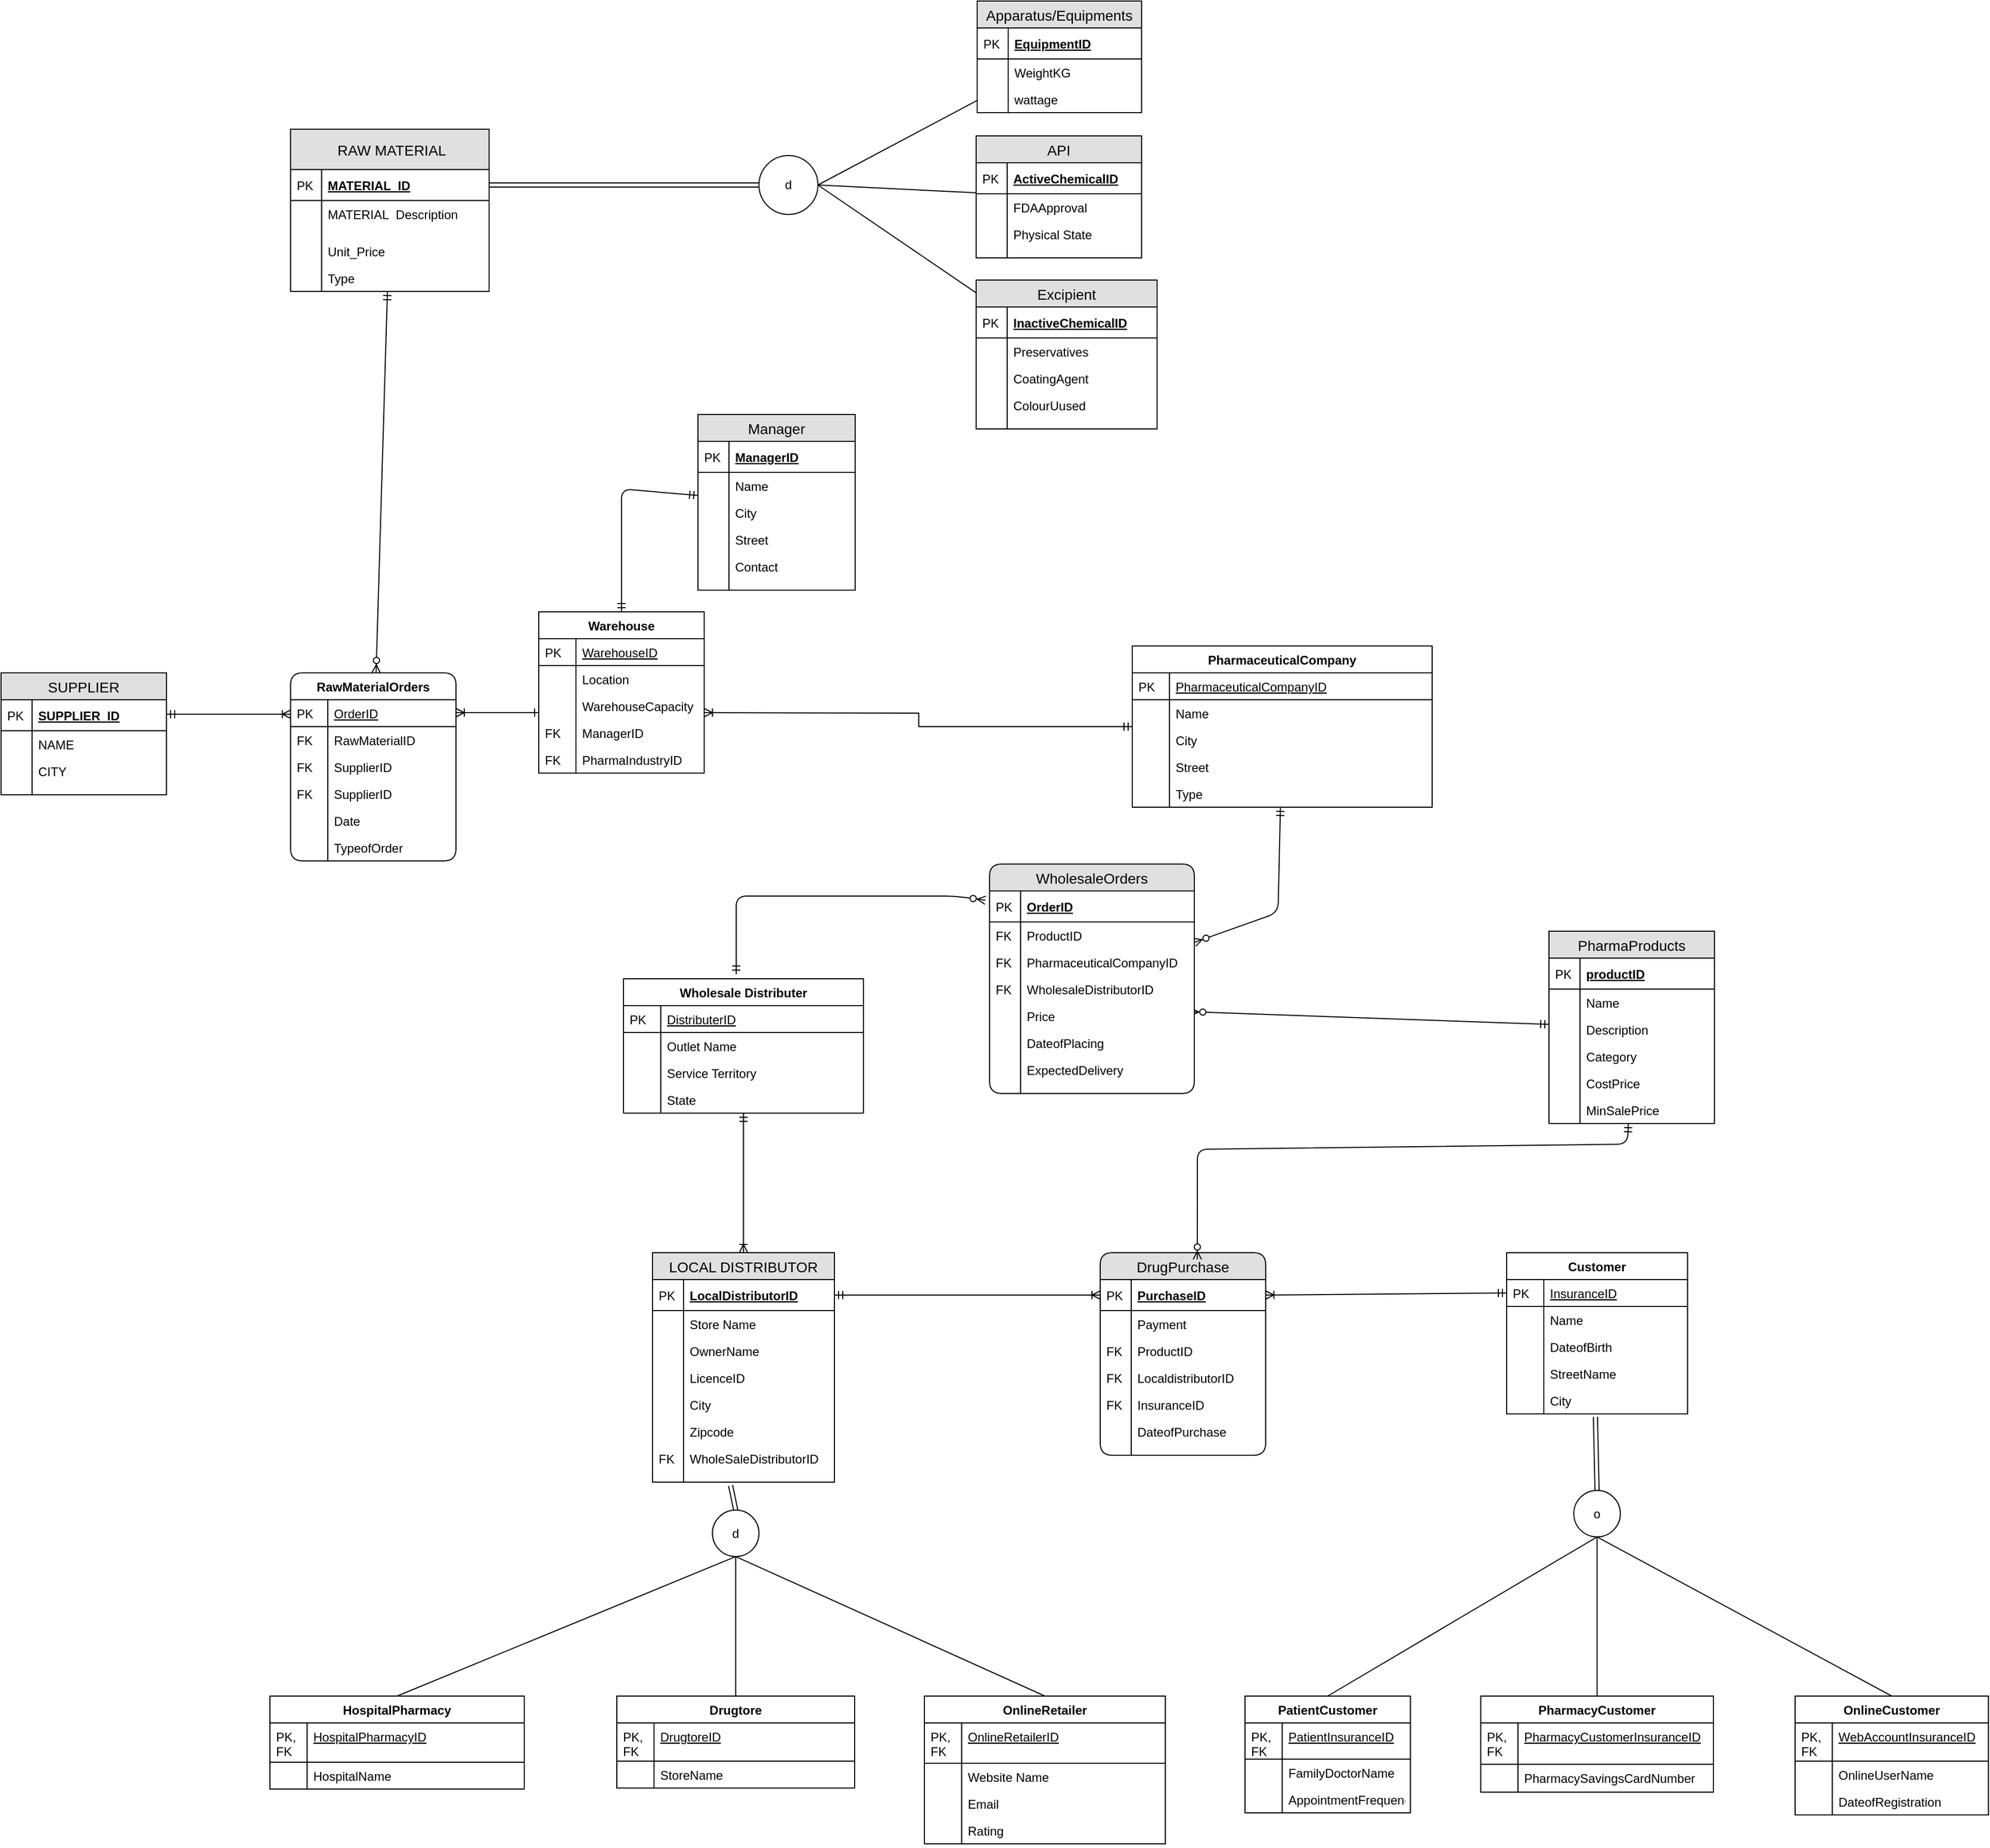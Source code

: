 <mxfile version="12.9.14" type="device"><diagram id="C5RBs43oDa-KdzZeNtuy" name="Page-1"><mxGraphModel dx="3822" dy="4129" grid="0" gridSize="10" guides="1" tooltips="1" connect="1" arrows="1" fold="1" page="1" pageScale="1" pageWidth="2339" pageHeight="3300" math="0" shadow="0"><root><mxCell id="WIyWlLk6GJQsqaUBKTNV-0"/><mxCell id="WIyWlLk6GJQsqaUBKTNV-1" parent="WIyWlLk6GJQsqaUBKTNV-0"/><mxCell id="GvgKIagS0toKjImInI-9-9" style="edgeStyle=orthogonalEdgeStyle;rounded=0;orthogonalLoop=1;jettySize=auto;html=1;endArrow=ERone;endFill=0;startArrow=ERoneToMany;startFill=0;strokeWidth=1;jumpSize=6;comic=0;shadow=0;" parent="WIyWlLk6GJQsqaUBKTNV-1" edge="1"><mxGeometry relative="1" as="geometry"><mxPoint x="-1635" y="-2149.5" as="sourcePoint"/><mxPoint x="-1555" y="-2149.5" as="targetPoint"/><Array as="points"><mxPoint x="-1595" y="-2149.5"/><mxPoint x="-1595" y="-2149.5"/></Array></mxGeometry></mxCell><mxCell id="GvgKIagS0toKjImInI-9-10" style="edgeStyle=orthogonalEdgeStyle;rounded=0;comic=0;jumpSize=6;orthogonalLoop=1;jettySize=auto;html=1;exitX=1;exitY=0.25;exitDx=0;exitDy=0;shadow=0;startArrow=ERoneToMany;startFill=0;endArrow=ERmandOne;endFill=0;strokeWidth=1;" parent="WIyWlLk6GJQsqaUBKTNV-1" target="zkfFHV4jXpPFQw0GAbJ--64" edge="1"><mxGeometry relative="1" as="geometry"><mxPoint x="-1395" y="-2149.5" as="sourcePoint"/><mxPoint x="-1295" y="-2149" as="targetPoint"/><Array as="points"/></mxGeometry></mxCell><mxCell id="ICOVxsvpcOVmeRNM8aVn-20" value="" style="endArrow=ERmany;html=1;entryX=0;entryY=0.5;entryDx=0;entryDy=0;exitX=1;exitY=0.5;exitDx=0;exitDy=0;strokeColor=none;startArrow=ERone;startFill=0;endFill=0;" parent="WIyWlLk6GJQsqaUBKTNV-1" source="ICOVxsvpcOVmeRNM8aVn-9" target="zkfFHV4jXpPFQw0GAbJ--52" edge="1"><mxGeometry width="50" height="50" relative="1" as="geometry"><mxPoint x="-1795" y="-2028" as="sourcePoint"/><mxPoint x="-1745" y="-2078" as="targetPoint"/></mxGeometry></mxCell><mxCell id="ICOVxsvpcOVmeRNM8aVn-33" style="edgeStyle=orthogonalEdgeStyle;rounded=0;orthogonalLoop=1;jettySize=auto;html=1;startArrow=ERmandOne;startFill=0;endArrow=ERoneToMany;endFill=0;" parent="WIyWlLk6GJQsqaUBKTNV-1" edge="1"><mxGeometry relative="1" as="geometry"><mxPoint x="-1795" y="-2148" as="targetPoint"/><mxPoint x="-1915" y="-2148" as="sourcePoint"/></mxGeometry></mxCell><mxCell id="ICOVxsvpcOVmeRNM8aVn-35" value="" style="endArrow=none;html=1;rounded=0;exitX=0.5;exitY=1;exitDx=0;exitDy=0;entryX=0.5;entryY=0;entryDx=0;entryDy=0;" parent="WIyWlLk6GJQsqaUBKTNV-1" source="ICOVxsvpcOVmeRNM8aVn-37" target="GvgKIagS0toKjImInI-9-26" edge="1"><mxGeometry relative="1" as="geometry"><mxPoint x="-1326.97" y="-1338.31" as="sourcePoint"/><mxPoint x="-1371.97" y="-1218" as="targetPoint"/></mxGeometry></mxCell><mxCell id="ICOVxsvpcOVmeRNM8aVn-37" value="d" style="ellipse;whiteSpace=wrap;html=1;aspect=fixed;" parent="WIyWlLk6GJQsqaUBKTNV-1" vertex="1"><mxGeometry x="-1387.01" y="-1378" width="45.03" height="45.03" as="geometry"/></mxCell><mxCell id="ICOVxsvpcOVmeRNM8aVn-38" value="" style="endArrow=none;html=1;rounded=0;exitX=0.5;exitY=1;exitDx=0;exitDy=0;entryX=0.5;entryY=0;entryDx=0;entryDy=0;" parent="WIyWlLk6GJQsqaUBKTNV-1" source="ICOVxsvpcOVmeRNM8aVn-37" target="GvgKIagS0toKjImInI-9-19" edge="1"><mxGeometry relative="1" as="geometry"><mxPoint x="-1326.97" y="-1338.22" as="sourcePoint"/><mxPoint x="-1531.97" y="-1218" as="targetPoint"/></mxGeometry></mxCell><mxCell id="ICOVxsvpcOVmeRNM8aVn-39" value="" style="endArrow=none;html=1;rounded=0;exitX=0.5;exitY=1;exitDx=0;exitDy=0;entryX=0.5;entryY=0;entryDx=0;entryDy=0;" parent="WIyWlLk6GJQsqaUBKTNV-1" source="ICOVxsvpcOVmeRNM8aVn-37" target="GvgKIagS0toKjImInI-9-33" edge="1"><mxGeometry relative="1" as="geometry"><mxPoint x="-1326.97" y="-1338.22" as="sourcePoint"/><mxPoint x="-1191.97" y="-1238" as="targetPoint"/></mxGeometry></mxCell><mxCell id="ICOVxsvpcOVmeRNM8aVn-93" value="" style="endArrow=none;html=1;exitX=0.5;exitY=0;exitDx=0;exitDy=0;shape=link;entryX=0.429;entryY=1.317;entryDx=0;entryDy=0;entryPerimeter=0;" parent="WIyWlLk6GJQsqaUBKTNV-1" source="ICOVxsvpcOVmeRNM8aVn-37" target="ICOVxsvpcOVmeRNM8aVn-91" edge="1"><mxGeometry width="50" height="50" relative="1" as="geometry"><mxPoint x="-1362" y="-1387" as="sourcePoint"/><mxPoint x="-1372" y="-1467" as="targetPoint"/></mxGeometry></mxCell><mxCell id="ICOVxsvpcOVmeRNM8aVn-96" value="" style="endArrow=ERmandOne;html=1;exitX=0.5;exitY=0;exitDx=0;exitDy=0;endFill=0;startArrow=ERoneToMany;startFill=0;" parent="WIyWlLk6GJQsqaUBKTNV-1" source="ICOVxsvpcOVmeRNM8aVn-82" target="GvgKIagS0toKjImInI-9-11" edge="1"><mxGeometry width="50" height="50" relative="1" as="geometry"><mxPoint x="-1352" y="-1647" as="sourcePoint"/><mxPoint x="-1418" y="-1728" as="targetPoint"/><Array as="points"/></mxGeometry></mxCell><mxCell id="ICOVxsvpcOVmeRNM8aVn-110" value="" style="endArrow=ERoneToMany;html=1;entryX=0;entryY=0.5;entryDx=0;entryDy=0;exitX=1;exitY=0.5;exitDx=0;exitDy=0;endFill=0;startArrow=ERmandOne;startFill=0;" parent="WIyWlLk6GJQsqaUBKTNV-1" source="ICOVxsvpcOVmeRNM8aVn-83" target="ICOVxsvpcOVmeRNM8aVn-100" edge="1"><mxGeometry width="50" height="50" relative="1" as="geometry"><mxPoint x="-912" y="-1287" as="sourcePoint"/><mxPoint x="-862" y="-1337" as="targetPoint"/></mxGeometry></mxCell><mxCell id="ICOVxsvpcOVmeRNM8aVn-113" value="" style="endArrow=ERmandOne;html=1;entryX=0;entryY=0.5;entryDx=0;entryDy=0;exitX=1;exitY=0.5;exitDx=0;exitDy=0;endFill=0;startArrow=ERoneToMany;startFill=0;" parent="WIyWlLk6GJQsqaUBKTNV-1" source="ICOVxsvpcOVmeRNM8aVn-100" target="ICOVxsvpcOVmeRNM8aVn-70" edge="1"><mxGeometry width="50" height="50" relative="1" as="geometry"><mxPoint x="-912" y="-1287" as="sourcePoint"/><mxPoint x="-862" y="-1337" as="targetPoint"/></mxGeometry></mxCell><mxCell id="ICOVxsvpcOVmeRNM8aVn-124" value="" style="endArrow=none;html=1;rounded=0;exitX=0.5;exitY=1;exitDx=0;exitDy=0;entryX=0.5;entryY=0;entryDx=0;entryDy=0;" parent="WIyWlLk6GJQsqaUBKTNV-1" source="ICOVxsvpcOVmeRNM8aVn-125" target="GvgKIagS0toKjImInI-9-52" edge="1"><mxGeometry relative="1" as="geometry"><mxPoint x="-521.97" y="-1352.34" as="sourcePoint"/><mxPoint x="-559.5" y="-1212.03" as="targetPoint"/></mxGeometry></mxCell><mxCell id="ICOVxsvpcOVmeRNM8aVn-125" value="o" style="ellipse;whiteSpace=wrap;html=1;aspect=fixed;" parent="WIyWlLk6GJQsqaUBKTNV-1" vertex="1"><mxGeometry x="-554.01" y="-1397" width="45.03" height="45.03" as="geometry"/></mxCell><mxCell id="ICOVxsvpcOVmeRNM8aVn-126" value="" style="endArrow=none;html=1;rounded=0;exitX=0.5;exitY=1;exitDx=0;exitDy=0;entryX=0.5;entryY=0;entryDx=0;entryDy=0;" parent="WIyWlLk6GJQsqaUBKTNV-1" source="ICOVxsvpcOVmeRNM8aVn-125" target="GvgKIagS0toKjImInI-9-44" edge="1"><mxGeometry relative="1" as="geometry"><mxPoint x="-521.97" y="-1352.25" as="sourcePoint"/><mxPoint x="-822" y="-1212.03" as="targetPoint"/></mxGeometry></mxCell><mxCell id="ICOVxsvpcOVmeRNM8aVn-127" value="" style="endArrow=none;html=1;rounded=0;exitX=0.5;exitY=1;exitDx=0;exitDy=0;entryX=0.5;entryY=0;entryDx=0;entryDy=0;" parent="WIyWlLk6GJQsqaUBKTNV-1" source="ICOVxsvpcOVmeRNM8aVn-125" target="ICOVxsvpcOVmeRNM8aVn-51" edge="1"><mxGeometry relative="1" as="geometry"><mxPoint x="-521.97" y="-1352.25" as="sourcePoint"/><mxPoint x="-297" y="-1212.03" as="targetPoint"/></mxGeometry></mxCell><mxCell id="ICOVxsvpcOVmeRNM8aVn-128" value="" style="endArrow=none;html=1;shape=link;entryX=0.491;entryY=1.108;entryDx=0;entryDy=0;entryPerimeter=0;exitX=0.5;exitY=0;exitDx=0;exitDy=0;" parent="WIyWlLk6GJQsqaUBKTNV-1" source="ICOVxsvpcOVmeRNM8aVn-125" target="-VfrSHWXJDGsbnfaqfyS-14" edge="1"><mxGeometry width="50" height="50" relative="1" as="geometry"><mxPoint x="-559" y="-1392" as="sourcePoint"/><mxPoint x="-528.875" y="-1507" as="targetPoint"/></mxGeometry></mxCell><mxCell id="ICOVxsvpcOVmeRNM8aVn-146" value="" style="endArrow=none;html=1;shadow=0;strokeWidth=1;endFill=0;shape=link;exitX=1;exitY=0.5;exitDx=0;exitDy=0;entryX=0;entryY=0.5;entryDx=0;entryDy=0;" parent="WIyWlLk6GJQsqaUBKTNV-1" source="ICOVxsvpcOVmeRNM8aVn-23" target="ICOVxsvpcOVmeRNM8aVn-157" edge="1"><mxGeometry width="50" height="50" relative="1" as="geometry"><mxPoint x="-1345.5" y="-2738" as="sourcePoint"/><mxPoint x="-1397" y="-2658" as="targetPoint"/><Array as="points"/></mxGeometry></mxCell><mxCell id="ICOVxsvpcOVmeRNM8aVn-151" value="" style="endArrow=none;html=1;shadow=0;strokeWidth=1;exitX=1;exitY=0.5;exitDx=0;exitDy=0;" parent="WIyWlLk6GJQsqaUBKTNV-1" source="ICOVxsvpcOVmeRNM8aVn-157" target="ICOVxsvpcOVmeRNM8aVn-162" edge="1"><mxGeometry width="50" height="50" relative="1" as="geometry"><mxPoint x="-1241" y="-2683" as="sourcePoint"/><mxPoint x="-1061" y="-2660" as="targetPoint"/></mxGeometry></mxCell><mxCell id="ICOVxsvpcOVmeRNM8aVn-152" value="" style="endArrow=none;html=1;shadow=0;strokeWidth=1;exitX=1;exitY=0.5;exitDx=0;exitDy=0;" parent="WIyWlLk6GJQsqaUBKTNV-1" source="ICOVxsvpcOVmeRNM8aVn-157" target="ICOVxsvpcOVmeRNM8aVn-195" edge="1"><mxGeometry width="50" height="50" relative="1" as="geometry"><mxPoint x="-1265" y="-2626" as="sourcePoint"/><mxPoint x="-1061" y="-2576.5" as="targetPoint"/></mxGeometry></mxCell><mxCell id="ICOVxsvpcOVmeRNM8aVn-153" value="" style="endArrow=none;html=1;shadow=0;strokeWidth=1;exitX=1;exitY=0.5;exitDx=0;exitDy=0;" parent="WIyWlLk6GJQsqaUBKTNV-1" source="ICOVxsvpcOVmeRNM8aVn-157" target="ICOVxsvpcOVmeRNM8aVn-184" edge="1"><mxGeometry width="50" height="50" relative="1" as="geometry"><mxPoint x="-1251" y="-2702" as="sourcePoint"/><mxPoint x="-1061" y="-2745.5" as="targetPoint"/></mxGeometry></mxCell><mxCell id="ICOVxsvpcOVmeRNM8aVn-157" value="d" style="ellipse;whiteSpace=wrap;html=1;aspect=fixed;rounded=1;" parent="WIyWlLk6GJQsqaUBKTNV-1" vertex="1"><mxGeometry x="-1342" y="-2688.5" width="57" height="57" as="geometry"/></mxCell><mxCell id="ICOVxsvpcOVmeRNM8aVn-208" value="" style="endArrow=ERmandOne;html=1;endFill=0;startArrow=ERzeroToMany;startFill=1;" parent="WIyWlLk6GJQsqaUBKTNV-1" source="zkfFHV4jXpPFQw0GAbJ--51" target="ICOVxsvpcOVmeRNM8aVn-22" edge="1"><mxGeometry width="50" height="50" relative="1" as="geometry"><mxPoint x="-1695" y="-2497" as="sourcePoint"/><mxPoint x="-1630" y="-2529" as="targetPoint"/></mxGeometry></mxCell><mxCell id="ICOVxsvpcOVmeRNM8aVn-235" value="" style="endArrow=ERzeroToMany;html=1;endFill=1;startArrow=ERmandOne;startFill=0;exitX=0.47;exitY=-0.034;exitDx=0;exitDy=0;exitPerimeter=0;" parent="WIyWlLk6GJQsqaUBKTNV-1" source="GvgKIagS0toKjImInI-9-11" edge="1"><mxGeometry width="50" height="50" relative="1" as="geometry"><mxPoint x="-1015" y="-1793" as="sourcePoint"/><mxPoint x="-1123" y="-1968" as="targetPoint"/><Array as="points"><mxPoint x="-1364" y="-1972"/><mxPoint x="-1152" y="-1972"/></Array></mxGeometry></mxCell><mxCell id="ICOVxsvpcOVmeRNM8aVn-236" value="" style="endArrow=ERzeroToMany;html=1;endFill=1;startArrow=ERmandOne;startFill=0;" parent="WIyWlLk6GJQsqaUBKTNV-1" source="zkfFHV4jXpPFQw0GAbJ--64" target="ICOVxsvpcOVmeRNM8aVn-224" edge="1"><mxGeometry width="50" height="50" relative="1" as="geometry"><mxPoint x="-1015" y="-1793" as="sourcePoint"/><mxPoint x="-965" y="-1843" as="targetPoint"/><Array as="points"><mxPoint x="-840" y="-1956"/></Array></mxGeometry></mxCell><mxCell id="ICOVxsvpcOVmeRNM8aVn-260" value="" style="endArrow=ERmandOne;html=1;startArrow=ERmandOne;startFill=0;endFill=0;" parent="WIyWlLk6GJQsqaUBKTNV-1" source="zkfFHV4jXpPFQw0GAbJ--56" target="ICOVxsvpcOVmeRNM8aVn-247" edge="1"><mxGeometry width="50" height="50" relative="1" as="geometry"><mxPoint x="-1121" y="-2218" as="sourcePoint"/><mxPoint x="-1071" y="-2268" as="targetPoint"/><Array as="points"><mxPoint x="-1475" y="-2366"/></Array></mxGeometry></mxCell><mxCell id="GvgKIagS0toKjImInI-9-26" value="Drugtore" style="swimlane;fontStyle=1;childLayout=stackLayout;horizontal=1;startSize=26;horizontalStack=0;resizeParent=1;resizeLast=0;collapsible=1;marginBottom=0;rounded=0;shadow=0;strokeWidth=1;" parent="WIyWlLk6GJQsqaUBKTNV-1" vertex="1"><mxGeometry x="-1479.5" y="-1198" width="230" height="89" as="geometry"><mxRectangle x="260" y="270" width="160" height="26" as="alternateBounds"/></mxGeometry></mxCell><mxCell id="GvgKIagS0toKjImInI-9-27" value="DrugtoreID" style="shape=partialRectangle;top=0;left=0;right=0;bottom=1;align=left;verticalAlign=top;fillColor=none;spacingLeft=40;spacingRight=4;overflow=hidden;rotatable=0;points=[[0,0.5],[1,0.5]];portConstraint=eastwest;dropTarget=0;rounded=0;shadow=0;strokeWidth=1;fontStyle=4" parent="GvgKIagS0toKjImInI-9-26" vertex="1"><mxGeometry y="26" width="230" height="37" as="geometry"/></mxCell><mxCell id="GvgKIagS0toKjImInI-9-28" value="PK,&#10;FK" style="shape=partialRectangle;top=0;left=0;bottom=0;fillColor=none;align=left;verticalAlign=top;spacingLeft=4;spacingRight=4;overflow=hidden;rotatable=0;points=[];portConstraint=eastwest;part=1;" parent="GvgKIagS0toKjImInI-9-27" vertex="1" connectable="0"><mxGeometry width="36" height="37" as="geometry"/></mxCell><mxCell id="GvgKIagS0toKjImInI-9-31" value="StoreName" style="shape=partialRectangle;top=0;left=0;right=0;bottom=0;align=left;verticalAlign=top;fillColor=none;spacingLeft=40;spacingRight=4;overflow=hidden;rotatable=0;points=[[0,0.5],[1,0.5]];portConstraint=eastwest;dropTarget=0;rounded=0;shadow=0;strokeWidth=1;" parent="GvgKIagS0toKjImInI-9-26" vertex="1"><mxGeometry y="63" width="230" height="26" as="geometry"/></mxCell><mxCell id="GvgKIagS0toKjImInI-9-32" value="" style="shape=partialRectangle;top=0;left=0;bottom=0;fillColor=none;align=left;verticalAlign=top;spacingLeft=4;spacingRight=4;overflow=hidden;rotatable=0;points=[];portConstraint=eastwest;part=1;" parent="GvgKIagS0toKjImInI-9-31" vertex="1" connectable="0"><mxGeometry width="36" height="26" as="geometry"/></mxCell><mxCell id="GvgKIagS0toKjImInI-9-33" value="OnlineRetailer" style="swimlane;fontStyle=1;childLayout=stackLayout;horizontal=1;startSize=26;horizontalStack=0;resizeParent=1;resizeLast=0;collapsible=1;marginBottom=0;rounded=0;shadow=0;strokeWidth=1;" parent="WIyWlLk6GJQsqaUBKTNV-1" vertex="1"><mxGeometry x="-1182" y="-1198" width="233" height="143" as="geometry"><mxRectangle x="260" y="270" width="160" height="26" as="alternateBounds"/></mxGeometry></mxCell><mxCell id="GvgKIagS0toKjImInI-9-34" value="OnlineRetailerID" style="shape=partialRectangle;top=0;left=0;right=0;bottom=1;align=left;verticalAlign=top;fillColor=none;spacingLeft=40;spacingRight=4;overflow=hidden;rotatable=0;points=[[0,0.5],[1,0.5]];portConstraint=eastwest;dropTarget=0;rounded=0;shadow=0;strokeWidth=1;fontStyle=4" parent="GvgKIagS0toKjImInI-9-33" vertex="1"><mxGeometry y="26" width="233" height="39" as="geometry"/></mxCell><mxCell id="GvgKIagS0toKjImInI-9-35" value="PK,&#10;FK" style="shape=partialRectangle;top=0;left=0;bottom=0;fillColor=none;align=left;verticalAlign=top;spacingLeft=4;spacingRight=4;overflow=hidden;rotatable=0;points=[];portConstraint=eastwest;part=1;" parent="GvgKIagS0toKjImInI-9-34" vertex="1" connectable="0"><mxGeometry width="36" height="39" as="geometry"/></mxCell><mxCell id="GvgKIagS0toKjImInI-9-38" value="Website Name" style="shape=partialRectangle;top=0;left=0;right=0;bottom=0;align=left;verticalAlign=top;fillColor=none;spacingLeft=40;spacingRight=4;overflow=hidden;rotatable=0;points=[[0,0.5],[1,0.5]];portConstraint=eastwest;dropTarget=0;rounded=0;shadow=0;strokeWidth=1;" parent="GvgKIagS0toKjImInI-9-33" vertex="1"><mxGeometry y="65" width="233" height="26" as="geometry"/></mxCell><mxCell id="GvgKIagS0toKjImInI-9-39" value="" style="shape=partialRectangle;top=0;left=0;bottom=0;fillColor=none;align=left;verticalAlign=top;spacingLeft=4;spacingRight=4;overflow=hidden;rotatable=0;points=[];portConstraint=eastwest;part=1;" parent="GvgKIagS0toKjImInI-9-38" vertex="1" connectable="0"><mxGeometry width="36" height="26" as="geometry"/></mxCell><mxCell id="ICOVxsvpcOVmeRNM8aVn-331" value="Email" style="shape=partialRectangle;top=0;left=0;right=0;bottom=0;align=left;verticalAlign=top;fillColor=none;spacingLeft=40;spacingRight=4;overflow=hidden;rotatable=0;points=[[0,0.5],[1,0.5]];portConstraint=eastwest;dropTarget=0;rounded=0;shadow=0;strokeWidth=1;" parent="GvgKIagS0toKjImInI-9-33" vertex="1"><mxGeometry y="91" width="233" height="26" as="geometry"/></mxCell><mxCell id="ICOVxsvpcOVmeRNM8aVn-332" value="" style="shape=partialRectangle;top=0;left=0;bottom=0;fillColor=none;align=left;verticalAlign=top;spacingLeft=4;spacingRight=4;overflow=hidden;rotatable=0;points=[];portConstraint=eastwest;part=1;" parent="ICOVxsvpcOVmeRNM8aVn-331" vertex="1" connectable="0"><mxGeometry width="36" height="26" as="geometry"/></mxCell><mxCell id="-VfrSHWXJDGsbnfaqfyS-12" value="Rating" style="shape=partialRectangle;top=0;left=0;right=0;bottom=0;align=left;verticalAlign=top;fillColor=none;spacingLeft=40;spacingRight=4;overflow=hidden;rotatable=0;points=[[0,0.5],[1,0.5]];portConstraint=eastwest;dropTarget=0;rounded=0;shadow=0;strokeWidth=1;" vertex="1" parent="GvgKIagS0toKjImInI-9-33"><mxGeometry y="117" width="233" height="26" as="geometry"/></mxCell><mxCell id="-VfrSHWXJDGsbnfaqfyS-13" value="" style="shape=partialRectangle;top=0;left=0;bottom=0;fillColor=none;align=left;verticalAlign=top;spacingLeft=4;spacingRight=4;overflow=hidden;rotatable=0;points=[];portConstraint=eastwest;part=1;" vertex="1" connectable="0" parent="-VfrSHWXJDGsbnfaqfyS-12"><mxGeometry width="36" height="26" as="geometry"/></mxCell><mxCell id="GvgKIagS0toKjImInI-9-44" value="PatientCustomer" style="swimlane;fontStyle=1;childLayout=stackLayout;horizontal=1;startSize=26;horizontalStack=0;resizeParent=1;resizeLast=0;collapsible=1;marginBottom=0;rounded=0;shadow=0;strokeWidth=1;" parent="WIyWlLk6GJQsqaUBKTNV-1" vertex="1"><mxGeometry x="-872" y="-1198" width="160" height="113" as="geometry"><mxRectangle x="260" y="270" width="160" height="26" as="alternateBounds"/></mxGeometry></mxCell><mxCell id="GvgKIagS0toKjImInI-9-45" value="PatientInsuranceID" style="shape=partialRectangle;top=0;left=0;right=0;bottom=1;align=left;verticalAlign=top;fillColor=none;spacingLeft=40;spacingRight=4;overflow=hidden;rotatable=0;points=[[0,0.5],[1,0.5]];portConstraint=eastwest;dropTarget=0;rounded=0;shadow=0;strokeWidth=1;fontStyle=4" parent="GvgKIagS0toKjImInI-9-44" vertex="1"><mxGeometry y="26" width="160" height="35" as="geometry"/></mxCell><mxCell id="GvgKIagS0toKjImInI-9-46" value="PK,&#10;FK" style="shape=partialRectangle;top=0;left=0;bottom=0;fillColor=none;align=left;verticalAlign=top;spacingLeft=4;spacingRight=4;overflow=hidden;rotatable=0;points=[];portConstraint=eastwest;part=1;" parent="GvgKIagS0toKjImInI-9-45" vertex="1" connectable="0"><mxGeometry width="36" height="35" as="geometry"/></mxCell><mxCell id="ICOVxsvpcOVmeRNM8aVn-356" value="FamilyDoctorName" style="shape=partialRectangle;top=0;left=0;right=0;bottom=0;align=left;verticalAlign=top;fillColor=none;spacingLeft=40;spacingRight=4;overflow=hidden;rotatable=0;points=[[0,0.5],[1,0.5]];portConstraint=eastwest;dropTarget=0;rounded=0;shadow=0;strokeWidth=1;" parent="GvgKIagS0toKjImInI-9-44" vertex="1"><mxGeometry y="61" width="160" height="26" as="geometry"/></mxCell><mxCell id="ICOVxsvpcOVmeRNM8aVn-357" value="" style="shape=partialRectangle;top=0;left=0;bottom=0;fillColor=none;align=left;verticalAlign=top;spacingLeft=4;spacingRight=4;overflow=hidden;rotatable=0;points=[];portConstraint=eastwest;part=1;" parent="ICOVxsvpcOVmeRNM8aVn-356" vertex="1" connectable="0"><mxGeometry width="36" height="26" as="geometry"/></mxCell><mxCell id="GvgKIagS0toKjImInI-9-47" value="AppointmentFrequency" style="shape=partialRectangle;top=0;left=0;right=0;bottom=0;align=left;verticalAlign=top;fillColor=none;spacingLeft=40;spacingRight=4;overflow=hidden;rotatable=0;points=[[0,0.5],[1,0.5]];portConstraint=eastwest;dropTarget=0;rounded=0;shadow=0;strokeWidth=1;" parent="GvgKIagS0toKjImInI-9-44" vertex="1"><mxGeometry y="87" width="160" height="26" as="geometry"/></mxCell><mxCell id="GvgKIagS0toKjImInI-9-48" value="" style="shape=partialRectangle;top=0;left=0;bottom=0;fillColor=none;align=left;verticalAlign=top;spacingLeft=4;spacingRight=4;overflow=hidden;rotatable=0;points=[];portConstraint=eastwest;part=1;" parent="GvgKIagS0toKjImInI-9-47" vertex="1" connectable="0"><mxGeometry width="36" height="26" as="geometry"/></mxCell><mxCell id="ICOVxsvpcOVmeRNM8aVn-69" value="Customer" style="swimlane;fontStyle=1;childLayout=stackLayout;horizontal=1;startSize=26;horizontalStack=0;resizeParent=1;resizeLast=0;collapsible=1;marginBottom=0;rounded=0;shadow=0;strokeWidth=1;" parent="WIyWlLk6GJQsqaUBKTNV-1" vertex="1"><mxGeometry x="-619" y="-1627" width="175" height="156" as="geometry"><mxRectangle x="260" y="270" width="160" height="26" as="alternateBounds"/></mxGeometry></mxCell><mxCell id="ICOVxsvpcOVmeRNM8aVn-70" value="InsuranceID" style="shape=partialRectangle;top=0;left=0;right=0;bottom=1;align=left;verticalAlign=top;fillColor=none;spacingLeft=40;spacingRight=4;overflow=hidden;rotatable=0;points=[[0,0.5],[1,0.5]];portConstraint=eastwest;dropTarget=0;rounded=0;shadow=0;strokeWidth=1;fontStyle=4" parent="ICOVxsvpcOVmeRNM8aVn-69" vertex="1"><mxGeometry y="26" width="175" height="26" as="geometry"/></mxCell><mxCell id="ICOVxsvpcOVmeRNM8aVn-71" value="PK" style="shape=partialRectangle;top=0;left=0;bottom=0;fillColor=none;align=left;verticalAlign=top;spacingLeft=4;spacingRight=4;overflow=hidden;rotatable=0;points=[];portConstraint=eastwest;part=1;" parent="ICOVxsvpcOVmeRNM8aVn-70" vertex="1" connectable="0"><mxGeometry width="36" height="26" as="geometry"/></mxCell><mxCell id="ICOVxsvpcOVmeRNM8aVn-72" value="Name" style="shape=partialRectangle;top=0;left=0;right=0;bottom=0;align=left;verticalAlign=top;fillColor=none;spacingLeft=40;spacingRight=4;overflow=hidden;rotatable=0;points=[[0,0.5],[1,0.5]];portConstraint=eastwest;dropTarget=0;rounded=0;shadow=0;strokeWidth=1;" parent="ICOVxsvpcOVmeRNM8aVn-69" vertex="1"><mxGeometry y="52" width="175" height="26" as="geometry"/></mxCell><mxCell id="ICOVxsvpcOVmeRNM8aVn-73" value="" style="shape=partialRectangle;top=0;left=0;bottom=0;fillColor=none;align=left;verticalAlign=top;spacingLeft=4;spacingRight=4;overflow=hidden;rotatable=0;points=[];portConstraint=eastwest;part=1;" parent="ICOVxsvpcOVmeRNM8aVn-72" vertex="1" connectable="0"><mxGeometry width="36" height="26" as="geometry"/></mxCell><mxCell id="ICOVxsvpcOVmeRNM8aVn-353" value="DateofBirth" style="shape=partialRectangle;top=0;left=0;right=0;bottom=0;align=left;verticalAlign=top;fillColor=none;spacingLeft=40;spacingRight=4;overflow=hidden;rotatable=0;points=[[0,0.5],[1,0.5]];portConstraint=eastwest;dropTarget=0;rounded=0;shadow=0;strokeWidth=1;" parent="ICOVxsvpcOVmeRNM8aVn-69" vertex="1"><mxGeometry y="78" width="175" height="26" as="geometry"/></mxCell><mxCell id="ICOVxsvpcOVmeRNM8aVn-354" value="" style="shape=partialRectangle;top=0;left=0;bottom=0;fillColor=none;align=left;verticalAlign=top;spacingLeft=4;spacingRight=4;overflow=hidden;rotatable=0;points=[];portConstraint=eastwest;part=1;" parent="ICOVxsvpcOVmeRNM8aVn-353" vertex="1" connectable="0"><mxGeometry width="36" height="26" as="geometry"/></mxCell><mxCell id="ICOVxsvpcOVmeRNM8aVn-74" value="StreetName" style="shape=partialRectangle;top=0;left=0;right=0;bottom=0;align=left;verticalAlign=top;fillColor=none;spacingLeft=40;spacingRight=4;overflow=hidden;rotatable=0;points=[[0,0.5],[1,0.5]];portConstraint=eastwest;dropTarget=0;rounded=0;shadow=0;strokeWidth=1;" parent="ICOVxsvpcOVmeRNM8aVn-69" vertex="1"><mxGeometry y="104" width="175" height="26" as="geometry"/></mxCell><mxCell id="ICOVxsvpcOVmeRNM8aVn-75" value="" style="shape=partialRectangle;top=0;left=0;bottom=0;fillColor=none;align=left;verticalAlign=top;spacingLeft=4;spacingRight=4;overflow=hidden;rotatable=0;points=[];portConstraint=eastwest;part=1;" parent="ICOVxsvpcOVmeRNM8aVn-74" vertex="1" connectable="0"><mxGeometry width="36" height="26" as="geometry"/></mxCell><mxCell id="-VfrSHWXJDGsbnfaqfyS-14" value="City" style="shape=partialRectangle;top=0;left=0;right=0;bottom=0;align=left;verticalAlign=top;fillColor=none;spacingLeft=40;spacingRight=4;overflow=hidden;rotatable=0;points=[[0,0.5],[1,0.5]];portConstraint=eastwest;dropTarget=0;rounded=0;shadow=0;strokeWidth=1;" vertex="1" parent="ICOVxsvpcOVmeRNM8aVn-69"><mxGeometry y="130" width="175" height="26" as="geometry"/></mxCell><mxCell id="-VfrSHWXJDGsbnfaqfyS-15" value="" style="shape=partialRectangle;top=0;left=0;bottom=0;fillColor=none;align=left;verticalAlign=top;spacingLeft=4;spacingRight=4;overflow=hidden;rotatable=0;points=[];portConstraint=eastwest;part=1;" vertex="1" connectable="0" parent="-VfrSHWXJDGsbnfaqfyS-14"><mxGeometry width="36" height="26" as="geometry"/></mxCell><mxCell id="ICOVxsvpcOVmeRNM8aVn-99" value="DrugPurchase" style="swimlane;fontStyle=0;childLayout=stackLayout;horizontal=1;startSize=26;fillColor=#e0e0e0;horizontalStack=0;resizeParent=1;resizeParentMax=0;resizeLast=0;collapsible=1;marginBottom=0;swimlaneFillColor=#ffffff;align=center;fontSize=14;rounded=1;" parent="WIyWlLk6GJQsqaUBKTNV-1" vertex="1"><mxGeometry x="-1012" y="-1627" width="160" height="196" as="geometry"/></mxCell><mxCell id="ICOVxsvpcOVmeRNM8aVn-100" value="PurchaseID" style="shape=partialRectangle;top=0;left=0;right=0;bottom=1;align=left;verticalAlign=middle;fillColor=none;spacingLeft=34;spacingRight=4;overflow=hidden;rotatable=0;points=[[0,0.5],[1,0.5]];portConstraint=eastwest;dropTarget=0;fontStyle=5;fontSize=12;" parent="ICOVxsvpcOVmeRNM8aVn-99" vertex="1"><mxGeometry y="26" width="160" height="30" as="geometry"/></mxCell><mxCell id="ICOVxsvpcOVmeRNM8aVn-101" value="PK" style="shape=partialRectangle;top=0;left=0;bottom=0;fillColor=none;align=left;verticalAlign=middle;spacingLeft=4;spacingRight=4;overflow=hidden;rotatable=0;points=[];portConstraint=eastwest;part=1;fontSize=12;" parent="ICOVxsvpcOVmeRNM8aVn-100" vertex="1" connectable="0"><mxGeometry width="30" height="30" as="geometry"/></mxCell><mxCell id="ICOVxsvpcOVmeRNM8aVn-102" value="Payment" style="shape=partialRectangle;top=0;left=0;right=0;bottom=0;align=left;verticalAlign=top;fillColor=none;spacingLeft=34;spacingRight=4;overflow=hidden;rotatable=0;points=[[0,0.5],[1,0.5]];portConstraint=eastwest;dropTarget=0;fontSize=12;" parent="ICOVxsvpcOVmeRNM8aVn-99" vertex="1"><mxGeometry y="56" width="160" height="26" as="geometry"/></mxCell><mxCell id="ICOVxsvpcOVmeRNM8aVn-103" value="" style="shape=partialRectangle;top=0;left=0;bottom=0;fillColor=none;align=left;verticalAlign=top;spacingLeft=4;spacingRight=4;overflow=hidden;rotatable=0;points=[];portConstraint=eastwest;part=1;fontSize=12;" parent="ICOVxsvpcOVmeRNM8aVn-102" vertex="1" connectable="0"><mxGeometry width="30" height="26" as="geometry"/></mxCell><mxCell id="gZqkVQXM-aIcPU17edL7-27" value="ProductID" style="shape=partialRectangle;top=0;left=0;right=0;bottom=0;align=left;verticalAlign=top;fillColor=none;spacingLeft=34;spacingRight=4;overflow=hidden;rotatable=0;points=[[0,0.5],[1,0.5]];portConstraint=eastwest;dropTarget=0;fontSize=12;" parent="ICOVxsvpcOVmeRNM8aVn-99" vertex="1"><mxGeometry y="82" width="160" height="26" as="geometry"/></mxCell><mxCell id="gZqkVQXM-aIcPU17edL7-28" value="FK" style="shape=partialRectangle;top=0;left=0;bottom=0;fillColor=none;align=left;verticalAlign=top;spacingLeft=4;spacingRight=4;overflow=hidden;rotatable=0;points=[];portConstraint=eastwest;part=1;fontSize=12;" parent="gZqkVQXM-aIcPU17edL7-27" vertex="1" connectable="0"><mxGeometry width="30" height="26" as="geometry"/></mxCell><mxCell id="bhfKAyb-VndX36IILtrz-4" value="LocaldistributorID" style="shape=partialRectangle;top=0;left=0;right=0;bottom=0;align=left;verticalAlign=top;fillColor=none;spacingLeft=34;spacingRight=4;overflow=hidden;rotatable=0;points=[[0,0.5],[1,0.5]];portConstraint=eastwest;dropTarget=0;fontSize=12;" parent="ICOVxsvpcOVmeRNM8aVn-99" vertex="1"><mxGeometry y="108" width="160" height="26" as="geometry"/></mxCell><mxCell id="bhfKAyb-VndX36IILtrz-5" value="FK" style="shape=partialRectangle;top=0;left=0;bottom=0;fillColor=none;align=left;verticalAlign=top;spacingLeft=4;spacingRight=4;overflow=hidden;rotatable=0;points=[];portConstraint=eastwest;part=1;fontSize=12;" parent="bhfKAyb-VndX36IILtrz-4" vertex="1" connectable="0"><mxGeometry width="30" height="26" as="geometry"/></mxCell><mxCell id="-VfrSHWXJDGsbnfaqfyS-24" value="InsuranceID" style="shape=partialRectangle;top=0;left=0;right=0;bottom=0;align=left;verticalAlign=top;fillColor=none;spacingLeft=34;spacingRight=4;overflow=hidden;rotatable=0;points=[[0,0.5],[1,0.5]];portConstraint=eastwest;dropTarget=0;fontSize=12;" vertex="1" parent="ICOVxsvpcOVmeRNM8aVn-99"><mxGeometry y="134" width="160" height="26" as="geometry"/></mxCell><mxCell id="-VfrSHWXJDGsbnfaqfyS-25" value="FK" style="shape=partialRectangle;top=0;left=0;bottom=0;fillColor=none;align=left;verticalAlign=top;spacingLeft=4;spacingRight=4;overflow=hidden;rotatable=0;points=[];portConstraint=eastwest;part=1;fontSize=12;" vertex="1" connectable="0" parent="-VfrSHWXJDGsbnfaqfyS-24"><mxGeometry width="30" height="26" as="geometry"/></mxCell><mxCell id="-VfrSHWXJDGsbnfaqfyS-26" value="DateofPurchase" style="shape=partialRectangle;top=0;left=0;right=0;bottom=0;align=left;verticalAlign=top;fillColor=none;spacingLeft=34;spacingRight=4;overflow=hidden;rotatable=0;points=[[0,0.5],[1,0.5]];portConstraint=eastwest;dropTarget=0;fontSize=12;" vertex="1" parent="ICOVxsvpcOVmeRNM8aVn-99"><mxGeometry y="160" width="160" height="26" as="geometry"/></mxCell><mxCell id="-VfrSHWXJDGsbnfaqfyS-27" value="" style="shape=partialRectangle;top=0;left=0;bottom=0;fillColor=none;align=left;verticalAlign=top;spacingLeft=4;spacingRight=4;overflow=hidden;rotatable=0;points=[];portConstraint=eastwest;part=1;fontSize=12;" vertex="1" connectable="0" parent="-VfrSHWXJDGsbnfaqfyS-26"><mxGeometry width="30" height="26" as="geometry"/></mxCell><mxCell id="ICOVxsvpcOVmeRNM8aVn-108" value="" style="shape=partialRectangle;top=0;left=0;right=0;bottom=0;align=left;verticalAlign=top;fillColor=none;spacingLeft=34;spacingRight=4;overflow=hidden;rotatable=0;points=[[0,0.5],[1,0.5]];portConstraint=eastwest;dropTarget=0;fontSize=12;" parent="ICOVxsvpcOVmeRNM8aVn-99" vertex="1"><mxGeometry y="186" width="160" height="10" as="geometry"/></mxCell><mxCell id="ICOVxsvpcOVmeRNM8aVn-109" value="" style="shape=partialRectangle;top=0;left=0;bottom=0;fillColor=none;align=left;verticalAlign=top;spacingLeft=4;spacingRight=4;overflow=hidden;rotatable=0;points=[];portConstraint=eastwest;part=1;fontSize=12;" parent="ICOVxsvpcOVmeRNM8aVn-108" vertex="1" connectable="0"><mxGeometry width="30" height="10" as="geometry"/></mxCell><mxCell id="zkfFHV4jXpPFQw0GAbJ--51" value="RawMaterialOrders" style="swimlane;fontStyle=1;childLayout=stackLayout;horizontal=1;startSize=26;horizontalStack=0;resizeParent=1;resizeLast=0;collapsible=1;marginBottom=0;rounded=1;shadow=0;strokeWidth=1;" parent="WIyWlLk6GJQsqaUBKTNV-1" vertex="1"><mxGeometry x="-1795" y="-2188" width="160" height="182" as="geometry"><mxRectangle x="20" y="80" width="160" height="26" as="alternateBounds"/></mxGeometry></mxCell><mxCell id="zkfFHV4jXpPFQw0GAbJ--52" value="OrderID" style="shape=partialRectangle;top=0;left=0;right=0;bottom=1;align=left;verticalAlign=top;fillColor=none;spacingLeft=40;spacingRight=4;overflow=hidden;rotatable=0;points=[[0,0.5],[1,0.5]];portConstraint=eastwest;dropTarget=0;rounded=0;shadow=0;strokeWidth=1;fontStyle=4" parent="zkfFHV4jXpPFQw0GAbJ--51" vertex="1"><mxGeometry y="26" width="160" height="26" as="geometry"/></mxCell><mxCell id="zkfFHV4jXpPFQw0GAbJ--53" value="PK" style="shape=partialRectangle;top=0;left=0;bottom=0;fillColor=none;align=left;verticalAlign=top;spacingLeft=4;spacingRight=4;overflow=hidden;rotatable=0;points=[];portConstraint=eastwest;part=1;" parent="zkfFHV4jXpPFQw0GAbJ--52" vertex="1" connectable="0"><mxGeometry width="36" height="26" as="geometry"/></mxCell><mxCell id="zkfFHV4jXpPFQw0GAbJ--54" value="RawMaterialID" style="shape=partialRectangle;top=0;left=0;right=0;bottom=0;align=left;verticalAlign=top;fillColor=none;spacingLeft=40;spacingRight=4;overflow=hidden;rotatable=0;points=[[0,0.5],[1,0.5]];portConstraint=eastwest;dropTarget=0;rounded=0;shadow=0;strokeWidth=1;" parent="zkfFHV4jXpPFQw0GAbJ--51" vertex="1"><mxGeometry y="52" width="160" height="26" as="geometry"/></mxCell><mxCell id="zkfFHV4jXpPFQw0GAbJ--55" value="FK" style="shape=partialRectangle;top=0;left=0;bottom=0;fillColor=none;align=left;verticalAlign=top;spacingLeft=4;spacingRight=4;overflow=hidden;rotatable=0;points=[];portConstraint=eastwest;part=1;" parent="zkfFHV4jXpPFQw0GAbJ--54" vertex="1" connectable="0"><mxGeometry width="36" height="26" as="geometry"/></mxCell><mxCell id="ICOVxsvpcOVmeRNM8aVn-137" value="SupplierID" style="shape=partialRectangle;top=0;left=0;right=0;bottom=0;align=left;verticalAlign=top;fillColor=none;spacingLeft=40;spacingRight=4;overflow=hidden;rotatable=0;points=[[0,0.5],[1,0.5]];portConstraint=eastwest;dropTarget=0;rounded=0;shadow=0;strokeWidth=1;" parent="zkfFHV4jXpPFQw0GAbJ--51" vertex="1"><mxGeometry y="78" width="160" height="26" as="geometry"/></mxCell><mxCell id="ICOVxsvpcOVmeRNM8aVn-138" value="FK" style="shape=partialRectangle;top=0;left=0;bottom=0;fillColor=none;align=left;verticalAlign=top;spacingLeft=4;spacingRight=4;overflow=hidden;rotatable=0;points=[];portConstraint=eastwest;part=1;" parent="ICOVxsvpcOVmeRNM8aVn-137" vertex="1" connectable="0"><mxGeometry width="36" height="26" as="geometry"/></mxCell><mxCell id="-VfrSHWXJDGsbnfaqfyS-28" value="SupplierID" style="shape=partialRectangle;top=0;left=0;right=0;bottom=0;align=left;verticalAlign=top;fillColor=none;spacingLeft=40;spacingRight=4;overflow=hidden;rotatable=0;points=[[0,0.5],[1,0.5]];portConstraint=eastwest;dropTarget=0;rounded=0;shadow=0;strokeWidth=1;" vertex="1" parent="zkfFHV4jXpPFQw0GAbJ--51"><mxGeometry y="104" width="160" height="26" as="geometry"/></mxCell><mxCell id="-VfrSHWXJDGsbnfaqfyS-29" value="FK" style="shape=partialRectangle;top=0;left=0;bottom=0;fillColor=none;align=left;verticalAlign=top;spacingLeft=4;spacingRight=4;overflow=hidden;rotatable=0;points=[];portConstraint=eastwest;part=1;" vertex="1" connectable="0" parent="-VfrSHWXJDGsbnfaqfyS-28"><mxGeometry width="36" height="26" as="geometry"/></mxCell><mxCell id="ICOVxsvpcOVmeRNM8aVn-139" value="Date" style="shape=partialRectangle;top=0;left=0;right=0;bottom=0;align=left;verticalAlign=top;fillColor=none;spacingLeft=40;spacingRight=4;overflow=hidden;rotatable=0;points=[[0,0.5],[1,0.5]];portConstraint=eastwest;dropTarget=0;rounded=0;shadow=0;strokeWidth=1;" parent="zkfFHV4jXpPFQw0GAbJ--51" vertex="1"><mxGeometry y="130" width="160" height="26" as="geometry"/></mxCell><mxCell id="ICOVxsvpcOVmeRNM8aVn-140" value="" style="shape=partialRectangle;top=0;left=0;bottom=0;fillColor=none;align=left;verticalAlign=top;spacingLeft=4;spacingRight=4;overflow=hidden;rotatable=0;points=[];portConstraint=eastwest;part=1;" parent="ICOVxsvpcOVmeRNM8aVn-139" vertex="1" connectable="0"><mxGeometry width="36" height="26" as="geometry"/></mxCell><mxCell id="-VfrSHWXJDGsbnfaqfyS-30" value="TypeofOrder" style="shape=partialRectangle;top=0;left=0;right=0;bottom=0;align=left;verticalAlign=top;fillColor=none;spacingLeft=40;spacingRight=4;overflow=hidden;rotatable=0;points=[[0,0.5],[1,0.5]];portConstraint=eastwest;dropTarget=0;rounded=0;shadow=0;strokeWidth=1;" vertex="1" parent="zkfFHV4jXpPFQw0GAbJ--51"><mxGeometry y="156" width="160" height="26" as="geometry"/></mxCell><mxCell id="-VfrSHWXJDGsbnfaqfyS-31" value="" style="shape=partialRectangle;top=0;left=0;bottom=0;fillColor=none;align=left;verticalAlign=top;spacingLeft=4;spacingRight=4;overflow=hidden;rotatable=0;points=[];portConstraint=eastwest;part=1;" vertex="1" connectable="0" parent="-VfrSHWXJDGsbnfaqfyS-30"><mxGeometry width="36" height="26" as="geometry"/></mxCell><mxCell id="ICOVxsvpcOVmeRNM8aVn-8" value="SUPPLIER" style="swimlane;fontStyle=0;childLayout=stackLayout;horizontal=1;startSize=26;fillColor=#e0e0e0;horizontalStack=0;resizeParent=1;resizeParentMax=0;resizeLast=0;collapsible=1;marginBottom=0;swimlaneFillColor=#ffffff;align=center;fontSize=14;" parent="WIyWlLk6GJQsqaUBKTNV-1" vertex="1"><mxGeometry x="-2075" y="-2188" width="160" height="118" as="geometry"><mxRectangle x="-90" y="130" width="100" height="26" as="alternateBounds"/></mxGeometry></mxCell><mxCell id="ICOVxsvpcOVmeRNM8aVn-9" value="SUPPLIER_ID" style="shape=partialRectangle;top=0;left=0;right=0;bottom=1;align=left;verticalAlign=middle;fillColor=none;spacingLeft=34;spacingRight=4;overflow=hidden;rotatable=0;points=[[0,0.5],[1,0.5]];portConstraint=eastwest;dropTarget=0;fontStyle=5;fontSize=12;" parent="ICOVxsvpcOVmeRNM8aVn-8" vertex="1"><mxGeometry y="26" width="160" height="30" as="geometry"/></mxCell><mxCell id="ICOVxsvpcOVmeRNM8aVn-10" value="PK" style="shape=partialRectangle;top=0;left=0;bottom=0;fillColor=none;align=left;verticalAlign=middle;spacingLeft=4;spacingRight=4;overflow=hidden;rotatable=0;points=[];portConstraint=eastwest;part=1;fontSize=12;" parent="ICOVxsvpcOVmeRNM8aVn-9" vertex="1" connectable="0"><mxGeometry width="30" height="30" as="geometry"/></mxCell><mxCell id="ICOVxsvpcOVmeRNM8aVn-11" value="NAME" style="shape=partialRectangle;top=0;left=0;right=0;bottom=0;align=left;verticalAlign=top;fillColor=none;spacingLeft=34;spacingRight=4;overflow=hidden;rotatable=0;points=[[0,0.5],[1,0.5]];portConstraint=eastwest;dropTarget=0;fontSize=12;" parent="ICOVxsvpcOVmeRNM8aVn-8" vertex="1"><mxGeometry y="56" width="160" height="26" as="geometry"/></mxCell><mxCell id="ICOVxsvpcOVmeRNM8aVn-12" value="" style="shape=partialRectangle;top=0;left=0;bottom=0;fillColor=none;align=left;verticalAlign=top;spacingLeft=4;spacingRight=4;overflow=hidden;rotatable=0;points=[];portConstraint=eastwest;part=1;fontSize=12;" parent="ICOVxsvpcOVmeRNM8aVn-11" vertex="1" connectable="0"><mxGeometry width="30" height="26" as="geometry"/></mxCell><mxCell id="ICOVxsvpcOVmeRNM8aVn-13" value="CITY" style="shape=partialRectangle;top=0;left=0;right=0;bottom=0;align=left;verticalAlign=top;fillColor=none;spacingLeft=34;spacingRight=4;overflow=hidden;rotatable=0;points=[[0,0.5],[1,0.5]];portConstraint=eastwest;dropTarget=0;fontSize=12;" parent="ICOVxsvpcOVmeRNM8aVn-8" vertex="1"><mxGeometry y="82" width="160" height="26" as="geometry"/></mxCell><mxCell id="ICOVxsvpcOVmeRNM8aVn-14" value="" style="shape=partialRectangle;top=0;left=0;bottom=0;fillColor=none;align=left;verticalAlign=top;spacingLeft=4;spacingRight=4;overflow=hidden;rotatable=0;points=[];portConstraint=eastwest;part=1;fontSize=12;" parent="ICOVxsvpcOVmeRNM8aVn-13" vertex="1" connectable="0"><mxGeometry width="30" height="26" as="geometry"/></mxCell><mxCell id="ICOVxsvpcOVmeRNM8aVn-17" value="" style="shape=partialRectangle;top=0;left=0;right=0;bottom=0;align=left;verticalAlign=top;fillColor=none;spacingLeft=34;spacingRight=4;overflow=hidden;rotatable=0;points=[[0,0.5],[1,0.5]];portConstraint=eastwest;dropTarget=0;fontSize=12;" parent="ICOVxsvpcOVmeRNM8aVn-8" vertex="1"><mxGeometry y="108" width="160" height="10" as="geometry"/></mxCell><mxCell id="ICOVxsvpcOVmeRNM8aVn-18" value="" style="shape=partialRectangle;top=0;left=0;bottom=0;fillColor=none;align=left;verticalAlign=top;spacingLeft=4;spacingRight=4;overflow=hidden;rotatable=0;points=[];portConstraint=eastwest;part=1;fontSize=12;" parent="ICOVxsvpcOVmeRNM8aVn-17" vertex="1" connectable="0"><mxGeometry width="30" height="10" as="geometry"/></mxCell><mxCell id="ICOVxsvpcOVmeRNM8aVn-184" value="Apparatus/Equipments" style="swimlane;fontStyle=0;childLayout=stackLayout;horizontal=1;startSize=26;fillColor=#e0e0e0;horizontalStack=0;resizeParent=1;resizeParentMax=0;resizeLast=0;collapsible=1;marginBottom=0;swimlaneFillColor=#ffffff;align=center;fontSize=14;rounded=0;" parent="WIyWlLk6GJQsqaUBKTNV-1" vertex="1"><mxGeometry x="-1131" y="-2838" width="159" height="108" as="geometry"/></mxCell><mxCell id="ICOVxsvpcOVmeRNM8aVn-185" value="EquipmentID" style="shape=partialRectangle;top=0;left=0;right=0;bottom=1;align=left;verticalAlign=middle;fillColor=none;spacingLeft=34;spacingRight=4;overflow=hidden;rotatable=0;points=[[0,0.5],[1,0.5]];portConstraint=eastwest;dropTarget=0;fontStyle=5;fontSize=12;" parent="ICOVxsvpcOVmeRNM8aVn-184" vertex="1"><mxGeometry y="26" width="159" height="30" as="geometry"/></mxCell><mxCell id="ICOVxsvpcOVmeRNM8aVn-186" value="PK" style="shape=partialRectangle;top=0;left=0;bottom=0;fillColor=none;align=left;verticalAlign=middle;spacingLeft=4;spacingRight=4;overflow=hidden;rotatable=0;points=[];portConstraint=eastwest;part=1;fontSize=12;" parent="ICOVxsvpcOVmeRNM8aVn-185" vertex="1" connectable="0"><mxGeometry width="30" height="30" as="geometry"/></mxCell><mxCell id="ICOVxsvpcOVmeRNM8aVn-187" value="WeightKG" style="shape=partialRectangle;top=0;left=0;right=0;bottom=0;align=left;verticalAlign=top;fillColor=none;spacingLeft=34;spacingRight=4;overflow=hidden;rotatable=0;points=[[0,0.5],[1,0.5]];portConstraint=eastwest;dropTarget=0;fontSize=12;" parent="ICOVxsvpcOVmeRNM8aVn-184" vertex="1"><mxGeometry y="56" width="159" height="26" as="geometry"/></mxCell><mxCell id="ICOVxsvpcOVmeRNM8aVn-188" value="" style="shape=partialRectangle;top=0;left=0;bottom=0;fillColor=none;align=left;verticalAlign=top;spacingLeft=4;spacingRight=4;overflow=hidden;rotatable=0;points=[];portConstraint=eastwest;part=1;fontSize=12;" parent="ICOVxsvpcOVmeRNM8aVn-187" vertex="1" connectable="0"><mxGeometry width="30" height="26" as="geometry"/></mxCell><mxCell id="ICOVxsvpcOVmeRNM8aVn-189" value="wattage" style="shape=partialRectangle;top=0;left=0;right=0;bottom=0;align=left;verticalAlign=top;fillColor=none;spacingLeft=34;spacingRight=4;overflow=hidden;rotatable=0;points=[[0,0.5],[1,0.5]];portConstraint=eastwest;dropTarget=0;fontSize=12;" parent="ICOVxsvpcOVmeRNM8aVn-184" vertex="1"><mxGeometry y="82" width="159" height="26" as="geometry"/></mxCell><mxCell id="ICOVxsvpcOVmeRNM8aVn-190" value="" style="shape=partialRectangle;top=0;left=0;bottom=0;fillColor=none;align=left;verticalAlign=top;spacingLeft=4;spacingRight=4;overflow=hidden;rotatable=0;points=[];portConstraint=eastwest;part=1;fontSize=12;" parent="ICOVxsvpcOVmeRNM8aVn-189" vertex="1" connectable="0"><mxGeometry width="30" height="26" as="geometry"/></mxCell><mxCell id="ICOVxsvpcOVmeRNM8aVn-195" value="API" style="swimlane;fontStyle=0;childLayout=stackLayout;horizontal=1;startSize=26;fillColor=#e0e0e0;horizontalStack=0;resizeParent=1;resizeParentMax=0;resizeLast=0;collapsible=1;marginBottom=0;swimlaneFillColor=#ffffff;align=center;fontSize=14;rounded=0;" parent="WIyWlLk6GJQsqaUBKTNV-1" vertex="1"><mxGeometry x="-1132" y="-2707.5" width="160" height="118" as="geometry"/></mxCell><mxCell id="ICOVxsvpcOVmeRNM8aVn-196" value="ActiveChemicalID" style="shape=partialRectangle;top=0;left=0;right=0;bottom=1;align=left;verticalAlign=middle;fillColor=none;spacingLeft=34;spacingRight=4;overflow=hidden;rotatable=0;points=[[0,0.5],[1,0.5]];portConstraint=eastwest;dropTarget=0;fontStyle=5;fontSize=12;" parent="ICOVxsvpcOVmeRNM8aVn-195" vertex="1"><mxGeometry y="26" width="160" height="30" as="geometry"/></mxCell><mxCell id="ICOVxsvpcOVmeRNM8aVn-197" value="PK" style="shape=partialRectangle;top=0;left=0;bottom=0;fillColor=none;align=left;verticalAlign=middle;spacingLeft=4;spacingRight=4;overflow=hidden;rotatable=0;points=[];portConstraint=eastwest;part=1;fontSize=12;" parent="ICOVxsvpcOVmeRNM8aVn-196" vertex="1" connectable="0"><mxGeometry width="30" height="30" as="geometry"/></mxCell><mxCell id="ICOVxsvpcOVmeRNM8aVn-198" value="FDAApproval" style="shape=partialRectangle;top=0;left=0;right=0;bottom=0;align=left;verticalAlign=top;fillColor=none;spacingLeft=34;spacingRight=4;overflow=hidden;rotatable=0;points=[[0,0.5],[1,0.5]];portConstraint=eastwest;dropTarget=0;fontSize=12;" parent="ICOVxsvpcOVmeRNM8aVn-195" vertex="1"><mxGeometry y="56" width="160" height="26" as="geometry"/></mxCell><mxCell id="ICOVxsvpcOVmeRNM8aVn-199" value="" style="shape=partialRectangle;top=0;left=0;bottom=0;fillColor=none;align=left;verticalAlign=top;spacingLeft=4;spacingRight=4;overflow=hidden;rotatable=0;points=[];portConstraint=eastwest;part=1;fontSize=12;" parent="ICOVxsvpcOVmeRNM8aVn-198" vertex="1" connectable="0"><mxGeometry width="30" height="26" as="geometry"/></mxCell><mxCell id="ICOVxsvpcOVmeRNM8aVn-200" value="Physical State" style="shape=partialRectangle;top=0;left=0;right=0;bottom=0;align=left;verticalAlign=top;fillColor=none;spacingLeft=34;spacingRight=4;overflow=hidden;rotatable=0;points=[[0,0.5],[1,0.5]];portConstraint=eastwest;dropTarget=0;fontSize=12;" parent="ICOVxsvpcOVmeRNM8aVn-195" vertex="1"><mxGeometry y="82" width="160" height="26" as="geometry"/></mxCell><mxCell id="ICOVxsvpcOVmeRNM8aVn-201" value="" style="shape=partialRectangle;top=0;left=0;bottom=0;fillColor=none;align=left;verticalAlign=top;spacingLeft=4;spacingRight=4;overflow=hidden;rotatable=0;points=[];portConstraint=eastwest;part=1;fontSize=12;" parent="ICOVxsvpcOVmeRNM8aVn-200" vertex="1" connectable="0"><mxGeometry width="30" height="26" as="geometry"/></mxCell><mxCell id="ICOVxsvpcOVmeRNM8aVn-204" value="" style="shape=partialRectangle;top=0;left=0;right=0;bottom=0;align=left;verticalAlign=top;fillColor=none;spacingLeft=34;spacingRight=4;overflow=hidden;rotatable=0;points=[[0,0.5],[1,0.5]];portConstraint=eastwest;dropTarget=0;fontSize=12;" parent="ICOVxsvpcOVmeRNM8aVn-195" vertex="1"><mxGeometry y="108" width="160" height="10" as="geometry"/></mxCell><mxCell id="ICOVxsvpcOVmeRNM8aVn-205" value="" style="shape=partialRectangle;top=0;left=0;bottom=0;fillColor=none;align=left;verticalAlign=top;spacingLeft=4;spacingRight=4;overflow=hidden;rotatable=0;points=[];portConstraint=eastwest;part=1;fontSize=12;" parent="ICOVxsvpcOVmeRNM8aVn-204" vertex="1" connectable="0"><mxGeometry width="30" height="10" as="geometry"/></mxCell><mxCell id="ICOVxsvpcOVmeRNM8aVn-162" value="Excipient" style="swimlane;fontStyle=0;childLayout=stackLayout;horizontal=1;startSize=26;fillColor=#e0e0e0;horizontalStack=0;resizeParent=1;resizeParentMax=0;resizeLast=0;collapsible=1;marginBottom=0;swimlaneFillColor=#ffffff;align=center;fontSize=14;rounded=0;" parent="WIyWlLk6GJQsqaUBKTNV-1" vertex="1"><mxGeometry x="-1132" y="-2568" width="175" height="144" as="geometry"/></mxCell><mxCell id="ICOVxsvpcOVmeRNM8aVn-163" value="InactiveChemicalID" style="shape=partialRectangle;top=0;left=0;right=0;bottom=1;align=left;verticalAlign=middle;fillColor=none;spacingLeft=34;spacingRight=4;overflow=hidden;rotatable=0;points=[[0,0.5],[1,0.5]];portConstraint=eastwest;dropTarget=0;fontStyle=5;fontSize=12;" parent="ICOVxsvpcOVmeRNM8aVn-162" vertex="1"><mxGeometry y="26" width="175" height="30" as="geometry"/></mxCell><mxCell id="ICOVxsvpcOVmeRNM8aVn-164" value="PK" style="shape=partialRectangle;top=0;left=0;bottom=0;fillColor=none;align=left;verticalAlign=middle;spacingLeft=4;spacingRight=4;overflow=hidden;rotatable=0;points=[];portConstraint=eastwest;part=1;fontSize=12;" parent="ICOVxsvpcOVmeRNM8aVn-163" vertex="1" connectable="0"><mxGeometry width="30" height="30" as="geometry"/></mxCell><mxCell id="ICOVxsvpcOVmeRNM8aVn-165" value="Preservatives" style="shape=partialRectangle;top=0;left=0;right=0;bottom=0;align=left;verticalAlign=top;fillColor=none;spacingLeft=34;spacingRight=4;overflow=hidden;rotatable=0;points=[[0,0.5],[1,0.5]];portConstraint=eastwest;dropTarget=0;fontSize=12;" parent="ICOVxsvpcOVmeRNM8aVn-162" vertex="1"><mxGeometry y="56" width="175" height="26" as="geometry"/></mxCell><mxCell id="ICOVxsvpcOVmeRNM8aVn-166" value="" style="shape=partialRectangle;top=0;left=0;bottom=0;fillColor=none;align=left;verticalAlign=top;spacingLeft=4;spacingRight=4;overflow=hidden;rotatable=0;points=[];portConstraint=eastwest;part=1;fontSize=12;" parent="ICOVxsvpcOVmeRNM8aVn-165" vertex="1" connectable="0"><mxGeometry width="30" height="26" as="geometry"/></mxCell><mxCell id="ICOVxsvpcOVmeRNM8aVn-167" value="CoatingAgent" style="shape=partialRectangle;top=0;left=0;right=0;bottom=0;align=left;verticalAlign=top;fillColor=none;spacingLeft=34;spacingRight=4;overflow=hidden;rotatable=0;points=[[0,0.5],[1,0.5]];portConstraint=eastwest;dropTarget=0;fontSize=12;" parent="ICOVxsvpcOVmeRNM8aVn-162" vertex="1"><mxGeometry y="82" width="175" height="26" as="geometry"/></mxCell><mxCell id="ICOVxsvpcOVmeRNM8aVn-168" value="" style="shape=partialRectangle;top=0;left=0;bottom=0;fillColor=none;align=left;verticalAlign=top;spacingLeft=4;spacingRight=4;overflow=hidden;rotatable=0;points=[];portConstraint=eastwest;part=1;fontSize=12;" parent="ICOVxsvpcOVmeRNM8aVn-167" vertex="1" connectable="0"><mxGeometry width="30" height="26" as="geometry"/></mxCell><mxCell id="ICOVxsvpcOVmeRNM8aVn-169" value="ColourUused" style="shape=partialRectangle;top=0;left=0;right=0;bottom=0;align=left;verticalAlign=top;fillColor=none;spacingLeft=34;spacingRight=4;overflow=hidden;rotatable=0;points=[[0,0.5],[1,0.5]];portConstraint=eastwest;dropTarget=0;fontSize=12;" parent="ICOVxsvpcOVmeRNM8aVn-162" vertex="1"><mxGeometry y="108" width="175" height="26" as="geometry"/></mxCell><mxCell id="ICOVxsvpcOVmeRNM8aVn-170" value="" style="shape=partialRectangle;top=0;left=0;bottom=0;fillColor=none;align=left;verticalAlign=top;spacingLeft=4;spacingRight=4;overflow=hidden;rotatable=0;points=[];portConstraint=eastwest;part=1;fontSize=12;" parent="ICOVxsvpcOVmeRNM8aVn-169" vertex="1" connectable="0"><mxGeometry width="30" height="26" as="geometry"/></mxCell><mxCell id="ICOVxsvpcOVmeRNM8aVn-171" value="" style="shape=partialRectangle;top=0;left=0;right=0;bottom=0;align=left;verticalAlign=top;fillColor=none;spacingLeft=34;spacingRight=4;overflow=hidden;rotatable=0;points=[[0,0.5],[1,0.5]];portConstraint=eastwest;dropTarget=0;fontSize=12;" parent="ICOVxsvpcOVmeRNM8aVn-162" vertex="1"><mxGeometry y="134" width="175" height="10" as="geometry"/></mxCell><mxCell id="ICOVxsvpcOVmeRNM8aVn-172" value="" style="shape=partialRectangle;top=0;left=0;bottom=0;fillColor=none;align=left;verticalAlign=top;spacingLeft=4;spacingRight=4;overflow=hidden;rotatable=0;points=[];portConstraint=eastwest;part=1;fontSize=12;" parent="ICOVxsvpcOVmeRNM8aVn-171" vertex="1" connectable="0"><mxGeometry width="30" height="10" as="geometry"/></mxCell><mxCell id="zkfFHV4jXpPFQw0GAbJ--56" value="Warehouse" style="swimlane;fontStyle=1;childLayout=stackLayout;horizontal=1;startSize=26;horizontalStack=0;resizeParent=1;resizeLast=0;collapsible=1;marginBottom=0;rounded=0;shadow=0;strokeWidth=1;" parent="WIyWlLk6GJQsqaUBKTNV-1" vertex="1"><mxGeometry x="-1555" y="-2247" width="160" height="156" as="geometry"><mxRectangle x="260" y="80" width="160" height="26" as="alternateBounds"/></mxGeometry></mxCell><mxCell id="zkfFHV4jXpPFQw0GAbJ--57" value="WarehouseID" style="shape=partialRectangle;top=0;left=0;right=0;bottom=1;align=left;verticalAlign=top;fillColor=none;spacingLeft=40;spacingRight=4;overflow=hidden;rotatable=0;points=[[0,0.5],[1,0.5]];portConstraint=eastwest;dropTarget=0;rounded=0;shadow=0;strokeWidth=1;fontStyle=4" parent="zkfFHV4jXpPFQw0GAbJ--56" vertex="1"><mxGeometry y="26" width="160" height="26" as="geometry"/></mxCell><mxCell id="zkfFHV4jXpPFQw0GAbJ--58" value="PK" style="shape=partialRectangle;top=0;left=0;bottom=0;fillColor=none;align=left;verticalAlign=top;spacingLeft=4;spacingRight=4;overflow=hidden;rotatable=0;points=[];portConstraint=eastwest;part=1;" parent="zkfFHV4jXpPFQw0GAbJ--57" vertex="1" connectable="0"><mxGeometry width="36" height="26" as="geometry"/></mxCell><mxCell id="ICOVxsvpcOVmeRNM8aVn-237" value="Location" style="shape=partialRectangle;top=0;left=0;right=0;bottom=0;align=left;verticalAlign=top;fillColor=none;spacingLeft=40;spacingRight=4;overflow=hidden;rotatable=0;points=[[0,0.5],[1,0.5]];portConstraint=eastwest;dropTarget=0;rounded=0;shadow=0;strokeWidth=1;" parent="zkfFHV4jXpPFQw0GAbJ--56" vertex="1"><mxGeometry y="52" width="160" height="26" as="geometry"/></mxCell><mxCell id="ICOVxsvpcOVmeRNM8aVn-238" value="" style="shape=partialRectangle;top=0;left=0;bottom=0;fillColor=none;align=left;verticalAlign=top;spacingLeft=4;spacingRight=4;overflow=hidden;rotatable=0;points=[];portConstraint=eastwest;part=1;" parent="ICOVxsvpcOVmeRNM8aVn-237" vertex="1" connectable="0"><mxGeometry width="36" height="26" as="geometry"/></mxCell><mxCell id="ICOVxsvpcOVmeRNM8aVn-245" value="WarehouseCapacity" style="shape=partialRectangle;top=0;left=0;right=0;bottom=0;align=left;verticalAlign=top;fillColor=none;spacingLeft=40;spacingRight=4;overflow=hidden;rotatable=0;points=[[0,0.5],[1,0.5]];portConstraint=eastwest;dropTarget=0;rounded=0;shadow=0;strokeWidth=1;" parent="zkfFHV4jXpPFQw0GAbJ--56" vertex="1"><mxGeometry y="78" width="160" height="26" as="geometry"/></mxCell><mxCell id="ICOVxsvpcOVmeRNM8aVn-246" value="" style="shape=partialRectangle;top=0;left=0;bottom=0;fillColor=none;align=left;verticalAlign=top;spacingLeft=4;spacingRight=4;overflow=hidden;rotatable=0;points=[];portConstraint=eastwest;part=1;" parent="ICOVxsvpcOVmeRNM8aVn-245" vertex="1" connectable="0"><mxGeometry width="36" height="26" as="geometry"/></mxCell><mxCell id="ICOVxsvpcOVmeRNM8aVn-258" value="ManagerID" style="shape=partialRectangle;top=0;left=0;right=0;bottom=0;align=left;verticalAlign=top;fillColor=none;spacingLeft=40;spacingRight=4;overflow=hidden;rotatable=0;points=[[0,0.5],[1,0.5]];portConstraint=eastwest;dropTarget=0;rounded=0;shadow=0;strokeWidth=1;" parent="zkfFHV4jXpPFQw0GAbJ--56" vertex="1"><mxGeometry y="104" width="160" height="26" as="geometry"/></mxCell><mxCell id="ICOVxsvpcOVmeRNM8aVn-259" value="FK" style="shape=partialRectangle;top=0;left=0;bottom=0;fillColor=none;align=left;verticalAlign=top;spacingLeft=4;spacingRight=4;overflow=hidden;rotatable=0;points=[];portConstraint=eastwest;part=1;" parent="ICOVxsvpcOVmeRNM8aVn-258" vertex="1" connectable="0"><mxGeometry width="36" height="26" as="geometry"/></mxCell><mxCell id="zkfFHV4jXpPFQw0GAbJ--59" value="PharmaIndustryID" style="shape=partialRectangle;top=0;left=0;right=0;bottom=0;align=left;verticalAlign=top;fillColor=none;spacingLeft=40;spacingRight=4;overflow=hidden;rotatable=0;points=[[0,0.5],[1,0.5]];portConstraint=eastwest;dropTarget=0;rounded=0;shadow=0;strokeWidth=1;" parent="zkfFHV4jXpPFQw0GAbJ--56" vertex="1"><mxGeometry y="130" width="160" height="26" as="geometry"/></mxCell><mxCell id="zkfFHV4jXpPFQw0GAbJ--60" value="FK" style="shape=partialRectangle;top=0;left=0;bottom=0;fillColor=none;align=left;verticalAlign=top;spacingLeft=4;spacingRight=4;overflow=hidden;rotatable=0;points=[];portConstraint=eastwest;part=1;" parent="zkfFHV4jXpPFQw0GAbJ--59" vertex="1" connectable="0"><mxGeometry width="36" height="26" as="geometry"/></mxCell><mxCell id="ICOVxsvpcOVmeRNM8aVn-247" value="Manager" style="swimlane;fontStyle=0;childLayout=stackLayout;horizontal=1;startSize=26;fillColor=#e0e0e0;horizontalStack=0;resizeParent=1;resizeParentMax=0;resizeLast=0;collapsible=1;marginBottom=0;swimlaneFillColor=#ffffff;align=center;fontSize=14;rounded=0;" parent="WIyWlLk6GJQsqaUBKTNV-1" vertex="1"><mxGeometry x="-1401" y="-2438" width="152" height="170" as="geometry"/></mxCell><mxCell id="ICOVxsvpcOVmeRNM8aVn-248" value="ManagerID" style="shape=partialRectangle;top=0;left=0;right=0;bottom=1;align=left;verticalAlign=middle;fillColor=none;spacingLeft=34;spacingRight=4;overflow=hidden;rotatable=0;points=[[0,0.5],[1,0.5]];portConstraint=eastwest;dropTarget=0;fontStyle=5;fontSize=12;" parent="ICOVxsvpcOVmeRNM8aVn-247" vertex="1"><mxGeometry y="26" width="152" height="30" as="geometry"/></mxCell><mxCell id="ICOVxsvpcOVmeRNM8aVn-249" value="PK" style="shape=partialRectangle;top=0;left=0;bottom=0;fillColor=none;align=left;verticalAlign=middle;spacingLeft=4;spacingRight=4;overflow=hidden;rotatable=0;points=[];portConstraint=eastwest;part=1;fontSize=12;" parent="ICOVxsvpcOVmeRNM8aVn-248" vertex="1" connectable="0"><mxGeometry width="30" height="30" as="geometry"/></mxCell><mxCell id="ICOVxsvpcOVmeRNM8aVn-250" value="Name" style="shape=partialRectangle;top=0;left=0;right=0;bottom=0;align=left;verticalAlign=top;fillColor=none;spacingLeft=34;spacingRight=4;overflow=hidden;rotatable=0;points=[[0,0.5],[1,0.5]];portConstraint=eastwest;dropTarget=0;fontSize=12;" parent="ICOVxsvpcOVmeRNM8aVn-247" vertex="1"><mxGeometry y="56" width="152" height="26" as="geometry"/></mxCell><mxCell id="ICOVxsvpcOVmeRNM8aVn-251" value="" style="shape=partialRectangle;top=0;left=0;bottom=0;fillColor=none;align=left;verticalAlign=top;spacingLeft=4;spacingRight=4;overflow=hidden;rotatable=0;points=[];portConstraint=eastwest;part=1;fontSize=12;" parent="ICOVxsvpcOVmeRNM8aVn-250" vertex="1" connectable="0"><mxGeometry width="30" height="26" as="geometry"/></mxCell><mxCell id="-VfrSHWXJDGsbnfaqfyS-4" value="City" style="shape=partialRectangle;top=0;left=0;right=0;bottom=0;align=left;verticalAlign=top;fillColor=none;spacingLeft=34;spacingRight=4;overflow=hidden;rotatable=0;points=[[0,0.5],[1,0.5]];portConstraint=eastwest;dropTarget=0;fontSize=12;" vertex="1" parent="ICOVxsvpcOVmeRNM8aVn-247"><mxGeometry y="82" width="152" height="26" as="geometry"/></mxCell><mxCell id="-VfrSHWXJDGsbnfaqfyS-5" value="" style="shape=partialRectangle;top=0;left=0;bottom=0;fillColor=none;align=left;verticalAlign=top;spacingLeft=4;spacingRight=4;overflow=hidden;rotatable=0;points=[];portConstraint=eastwest;part=1;fontSize=12;" vertex="1" connectable="0" parent="-VfrSHWXJDGsbnfaqfyS-4"><mxGeometry width="30" height="26" as="geometry"/></mxCell><mxCell id="ICOVxsvpcOVmeRNM8aVn-252" value="Street" style="shape=partialRectangle;top=0;left=0;right=0;bottom=0;align=left;verticalAlign=top;fillColor=none;spacingLeft=34;spacingRight=4;overflow=hidden;rotatable=0;points=[[0,0.5],[1,0.5]];portConstraint=eastwest;dropTarget=0;fontSize=12;" parent="ICOVxsvpcOVmeRNM8aVn-247" vertex="1"><mxGeometry y="108" width="152" height="26" as="geometry"/></mxCell><mxCell id="ICOVxsvpcOVmeRNM8aVn-253" value="" style="shape=partialRectangle;top=0;left=0;bottom=0;fillColor=none;align=left;verticalAlign=top;spacingLeft=4;spacingRight=4;overflow=hidden;rotatable=0;points=[];portConstraint=eastwest;part=1;fontSize=12;" parent="ICOVxsvpcOVmeRNM8aVn-252" vertex="1" connectable="0"><mxGeometry width="30" height="26" as="geometry"/></mxCell><mxCell id="ICOVxsvpcOVmeRNM8aVn-254" value="Contact" style="shape=partialRectangle;top=0;left=0;right=0;bottom=0;align=left;verticalAlign=top;fillColor=none;spacingLeft=34;spacingRight=4;overflow=hidden;rotatable=0;points=[[0,0.5],[1,0.5]];portConstraint=eastwest;dropTarget=0;fontSize=12;" parent="ICOVxsvpcOVmeRNM8aVn-247" vertex="1"><mxGeometry y="134" width="152" height="26" as="geometry"/></mxCell><mxCell id="ICOVxsvpcOVmeRNM8aVn-255" value="" style="shape=partialRectangle;top=0;left=0;bottom=0;fillColor=none;align=left;verticalAlign=top;spacingLeft=4;spacingRight=4;overflow=hidden;rotatable=0;points=[];portConstraint=eastwest;part=1;fontSize=12;" parent="ICOVxsvpcOVmeRNM8aVn-254" vertex="1" connectable="0"><mxGeometry width="30" height="26" as="geometry"/></mxCell><mxCell id="ICOVxsvpcOVmeRNM8aVn-256" value="" style="shape=partialRectangle;top=0;left=0;right=0;bottom=0;align=left;verticalAlign=top;fillColor=none;spacingLeft=34;spacingRight=4;overflow=hidden;rotatable=0;points=[[0,0.5],[1,0.5]];portConstraint=eastwest;dropTarget=0;fontSize=12;" parent="ICOVxsvpcOVmeRNM8aVn-247" vertex="1"><mxGeometry y="160" width="152" height="10" as="geometry"/></mxCell><mxCell id="ICOVxsvpcOVmeRNM8aVn-257" value="" style="shape=partialRectangle;top=0;left=0;bottom=0;fillColor=none;align=left;verticalAlign=top;spacingLeft=4;spacingRight=4;overflow=hidden;rotatable=0;points=[];portConstraint=eastwest;part=1;fontSize=12;" parent="ICOVxsvpcOVmeRNM8aVn-256" vertex="1" connectable="0"><mxGeometry width="30" height="10" as="geometry"/></mxCell><mxCell id="ICOVxsvpcOVmeRNM8aVn-22" value=" RAW MATERIAL" style="swimlane;fontStyle=0;childLayout=stackLayout;horizontal=1;startSize=39;fillColor=#e0e0e0;horizontalStack=0;resizeParent=1;resizeParentMax=0;resizeLast=0;collapsible=1;marginBottom=0;swimlaneFillColor=#ffffff;align=center;fontSize=14;rounded=0;" parent="WIyWlLk6GJQsqaUBKTNV-1" vertex="1"><mxGeometry x="-1795" y="-2714" width="192" height="157" as="geometry"/></mxCell><mxCell id="ICOVxsvpcOVmeRNM8aVn-23" value="MATERIAL_ID" style="shape=partialRectangle;top=0;left=0;right=0;bottom=1;align=left;verticalAlign=middle;fillColor=none;spacingLeft=34;spacingRight=4;overflow=hidden;rotatable=0;points=[[0,0.5],[1,0.5]];portConstraint=eastwest;dropTarget=0;fontStyle=5;fontSize=12;" parent="ICOVxsvpcOVmeRNM8aVn-22" vertex="1"><mxGeometry y="39" width="192" height="30" as="geometry"/></mxCell><mxCell id="ICOVxsvpcOVmeRNM8aVn-24" value="PK" style="shape=partialRectangle;top=0;left=0;bottom=0;fillColor=none;align=left;verticalAlign=middle;spacingLeft=4;spacingRight=4;overflow=hidden;rotatable=0;points=[];portConstraint=eastwest;part=1;fontSize=12;" parent="ICOVxsvpcOVmeRNM8aVn-23" vertex="1" connectable="0"><mxGeometry width="30" height="30" as="geometry"/></mxCell><mxCell id="ICOVxsvpcOVmeRNM8aVn-25" value="MATERIAL  Description" style="shape=partialRectangle;top=0;left=0;right=0;bottom=0;align=left;verticalAlign=top;fillColor=none;spacingLeft=34;spacingRight=4;overflow=hidden;rotatable=0;points=[[0,0.5],[1,0.5]];portConstraint=eastwest;dropTarget=0;fontSize=12;" parent="ICOVxsvpcOVmeRNM8aVn-22" vertex="1"><mxGeometry y="69" width="192" height="26" as="geometry"/></mxCell><mxCell id="ICOVxsvpcOVmeRNM8aVn-26" value="" style="shape=partialRectangle;top=0;left=0;bottom=0;fillColor=none;align=left;verticalAlign=top;spacingLeft=4;spacingRight=4;overflow=hidden;rotatable=0;points=[];portConstraint=eastwest;part=1;fontSize=12;" parent="ICOVxsvpcOVmeRNM8aVn-25" vertex="1" connectable="0"><mxGeometry width="30" height="26" as="geometry"/></mxCell><mxCell id="ICOVxsvpcOVmeRNM8aVn-31" value="" style="shape=partialRectangle;top=0;left=0;right=0;bottom=0;align=left;verticalAlign=top;fillColor=none;spacingLeft=34;spacingRight=4;overflow=hidden;rotatable=0;points=[[0,0.5],[1,0.5]];portConstraint=eastwest;dropTarget=0;fontSize=12;" parent="ICOVxsvpcOVmeRNM8aVn-22" vertex="1"><mxGeometry y="95" width="192" height="10" as="geometry"/></mxCell><mxCell id="ICOVxsvpcOVmeRNM8aVn-32" value="" style="shape=partialRectangle;top=0;left=0;bottom=0;fillColor=none;align=left;verticalAlign=top;spacingLeft=4;spacingRight=4;overflow=hidden;rotatable=0;points=[];portConstraint=eastwest;part=1;fontSize=12;" parent="ICOVxsvpcOVmeRNM8aVn-31" vertex="1" connectable="0"><mxGeometry width="30" height="10" as="geometry"/></mxCell><mxCell id="bhfKAyb-VndX36IILtrz-2" value="Unit_Price" style="shape=partialRectangle;top=0;left=0;right=0;bottom=0;align=left;verticalAlign=top;fillColor=none;spacingLeft=34;spacingRight=4;overflow=hidden;rotatable=0;points=[[0,0.5],[1,0.5]];portConstraint=eastwest;dropTarget=0;fontSize=12;" parent="ICOVxsvpcOVmeRNM8aVn-22" vertex="1"><mxGeometry y="105" width="192" height="26" as="geometry"/></mxCell><mxCell id="bhfKAyb-VndX36IILtrz-3" value="" style="shape=partialRectangle;top=0;left=0;bottom=0;fillColor=none;align=left;verticalAlign=top;spacingLeft=4;spacingRight=4;overflow=hidden;rotatable=0;points=[];portConstraint=eastwest;part=1;fontSize=12;" parent="bhfKAyb-VndX36IILtrz-2" vertex="1" connectable="0"><mxGeometry width="30" height="26" as="geometry"/></mxCell><mxCell id="ICOVxsvpcOVmeRNM8aVn-154" value="Type" style="shape=partialRectangle;top=0;left=0;right=0;bottom=0;align=left;verticalAlign=top;fillColor=none;spacingLeft=34;spacingRight=4;overflow=hidden;rotatable=0;points=[[0,0.5],[1,0.5]];portConstraint=eastwest;dropTarget=0;fontSize=12;" parent="ICOVxsvpcOVmeRNM8aVn-22" vertex="1"><mxGeometry y="131" width="192" height="26" as="geometry"/></mxCell><mxCell id="ICOVxsvpcOVmeRNM8aVn-155" value="" style="shape=partialRectangle;top=0;left=0;bottom=0;fillColor=none;align=left;verticalAlign=top;spacingLeft=4;spacingRight=4;overflow=hidden;rotatable=0;points=[];portConstraint=eastwest;part=1;fontSize=12;" parent="ICOVxsvpcOVmeRNM8aVn-154" vertex="1" connectable="0"><mxGeometry width="30" height="26" as="geometry"/></mxCell><mxCell id="zkfFHV4jXpPFQw0GAbJ--64" value="PharmaceuticalCompany" style="swimlane;fontStyle=1;childLayout=stackLayout;horizontal=1;startSize=26;horizontalStack=0;resizeParent=1;resizeLast=0;collapsible=1;marginBottom=0;rounded=0;shadow=0;strokeWidth=1;" parent="WIyWlLk6GJQsqaUBKTNV-1" vertex="1"><mxGeometry x="-981" y="-2214" width="290" height="156" as="geometry"><mxRectangle x="260" y="270" width="160" height="26" as="alternateBounds"/></mxGeometry></mxCell><mxCell id="zkfFHV4jXpPFQw0GAbJ--65" value="PharmaceuticalCompanyID" style="shape=partialRectangle;top=0;left=0;right=0;bottom=1;align=left;verticalAlign=top;fillColor=none;spacingLeft=40;spacingRight=4;overflow=hidden;rotatable=0;points=[[0,0.5],[1,0.5]];portConstraint=eastwest;dropTarget=0;rounded=0;shadow=0;strokeWidth=1;fontStyle=4" parent="zkfFHV4jXpPFQw0GAbJ--64" vertex="1"><mxGeometry y="26" width="290" height="26" as="geometry"/></mxCell><mxCell id="zkfFHV4jXpPFQw0GAbJ--66" value="PK" style="shape=partialRectangle;top=0;left=0;bottom=0;fillColor=none;align=left;verticalAlign=top;spacingLeft=4;spacingRight=4;overflow=hidden;rotatable=0;points=[];portConstraint=eastwest;part=1;" parent="zkfFHV4jXpPFQw0GAbJ--65" vertex="1" connectable="0"><mxGeometry width="36" height="26" as="geometry"/></mxCell><mxCell id="zkfFHV4jXpPFQw0GAbJ--67" value="Name" style="shape=partialRectangle;top=0;left=0;right=0;bottom=0;align=left;verticalAlign=top;fillColor=none;spacingLeft=40;spacingRight=4;overflow=hidden;rotatable=0;points=[[0,0.5],[1,0.5]];portConstraint=eastwest;dropTarget=0;rounded=0;shadow=0;strokeWidth=1;" parent="zkfFHV4jXpPFQw0GAbJ--64" vertex="1"><mxGeometry y="52" width="290" height="26" as="geometry"/></mxCell><mxCell id="zkfFHV4jXpPFQw0GAbJ--68" value="" style="shape=partialRectangle;top=0;left=0;bottom=0;fillColor=none;align=left;verticalAlign=top;spacingLeft=4;spacingRight=4;overflow=hidden;rotatable=0;points=[];portConstraint=eastwest;part=1;" parent="zkfFHV4jXpPFQw0GAbJ--67" vertex="1" connectable="0"><mxGeometry width="36" height="26" as="geometry"/></mxCell><mxCell id="ICOVxsvpcOVmeRNM8aVn-261" value="City" style="shape=partialRectangle;top=0;left=0;right=0;bottom=0;align=left;verticalAlign=top;fillColor=none;spacingLeft=40;spacingRight=4;overflow=hidden;rotatable=0;points=[[0,0.5],[1,0.5]];portConstraint=eastwest;dropTarget=0;rounded=0;shadow=0;strokeWidth=1;" parent="zkfFHV4jXpPFQw0GAbJ--64" vertex="1"><mxGeometry y="78" width="290" height="26" as="geometry"/></mxCell><mxCell id="ICOVxsvpcOVmeRNM8aVn-262" value="" style="shape=partialRectangle;top=0;left=0;bottom=0;fillColor=none;align=left;verticalAlign=top;spacingLeft=4;spacingRight=4;overflow=hidden;rotatable=0;points=[];portConstraint=eastwest;part=1;" parent="ICOVxsvpcOVmeRNM8aVn-261" vertex="1" connectable="0"><mxGeometry width="36" height="26" as="geometry"/></mxCell><mxCell id="-VfrSHWXJDGsbnfaqfyS-6" value="Street" style="shape=partialRectangle;top=0;left=0;right=0;bottom=0;align=left;verticalAlign=top;fillColor=none;spacingLeft=40;spacingRight=4;overflow=hidden;rotatable=0;points=[[0,0.5],[1,0.5]];portConstraint=eastwest;dropTarget=0;rounded=0;shadow=0;strokeWidth=1;" vertex="1" parent="zkfFHV4jXpPFQw0GAbJ--64"><mxGeometry y="104" width="290" height="26" as="geometry"/></mxCell><mxCell id="-VfrSHWXJDGsbnfaqfyS-7" value="" style="shape=partialRectangle;top=0;left=0;bottom=0;fillColor=none;align=left;verticalAlign=top;spacingLeft=4;spacingRight=4;overflow=hidden;rotatable=0;points=[];portConstraint=eastwest;part=1;" vertex="1" connectable="0" parent="-VfrSHWXJDGsbnfaqfyS-6"><mxGeometry width="36" height="26" as="geometry"/></mxCell><mxCell id="ICOVxsvpcOVmeRNM8aVn-264" value="Type" style="shape=partialRectangle;top=0;left=0;right=0;bottom=0;align=left;verticalAlign=top;fillColor=none;spacingLeft=40;spacingRight=4;overflow=hidden;rotatable=0;points=[[0,0.5],[1,0.5]];portConstraint=eastwest;dropTarget=0;rounded=0;shadow=0;strokeWidth=1;" parent="zkfFHV4jXpPFQw0GAbJ--64" vertex="1"><mxGeometry y="130" width="290" height="26" as="geometry"/></mxCell><mxCell id="ICOVxsvpcOVmeRNM8aVn-265" value="" style="shape=partialRectangle;top=0;left=0;bottom=0;fillColor=none;align=left;verticalAlign=top;spacingLeft=4;spacingRight=4;overflow=hidden;rotatable=0;points=[];portConstraint=eastwest;part=1;" parent="ICOVxsvpcOVmeRNM8aVn-264" vertex="1" connectable="0"><mxGeometry width="36" height="26" as="geometry"/></mxCell><mxCell id="gZqkVQXM-aIcPU17edL7-23" value="" style="endArrow=ERmandOne;html=1;startArrow=ERzeroToMany;startFill=1;endFill=0;exitX=0.981;exitY=1.341;exitDx=0;exitDy=0;exitPerimeter=0;" parent="WIyWlLk6GJQsqaUBKTNV-1" source="gZqkVQXM-aIcPU17edL7-29" target="gZqkVQXM-aIcPU17edL7-11" edge="1"><mxGeometry width="50" height="50" relative="1" as="geometry"><mxPoint x="-835" y="-1972" as="sourcePoint"/><mxPoint x="-785" y="-2022" as="targetPoint"/><Array as="points"/></mxGeometry></mxCell><mxCell id="gZqkVQXM-aIcPU17edL7-24" value="" style="endArrow=ERmandOne;html=1;exitX=0.587;exitY=0.033;exitDx=0;exitDy=0;exitPerimeter=0;startArrow=ERzeroToMany;startFill=1;endFill=0;" parent="WIyWlLk6GJQsqaUBKTNV-1" source="ICOVxsvpcOVmeRNM8aVn-99" target="gZqkVQXM-aIcPU17edL7-11" edge="1"><mxGeometry width="50" height="50" relative="1" as="geometry"><mxPoint x="-835" y="-1777" as="sourcePoint"/><mxPoint x="-785" y="-1827" as="targetPoint"/><Array as="points"><mxPoint x="-918" y="-1727"/><mxPoint x="-502" y="-1732"/></Array></mxGeometry></mxCell><mxCell id="gZqkVQXM-aIcPU17edL7-11" value="PharmaProducts" style="swimlane;fontStyle=0;childLayout=stackLayout;horizontal=1;startSize=26;fillColor=#e0e0e0;horizontalStack=0;resizeParent=1;resizeParentMax=0;resizeLast=0;collapsible=1;marginBottom=0;swimlaneFillColor=#ffffff;align=center;fontSize=14;" parent="WIyWlLk6GJQsqaUBKTNV-1" vertex="1"><mxGeometry x="-578" y="-1938" width="160" height="186" as="geometry"/></mxCell><mxCell id="gZqkVQXM-aIcPU17edL7-12" value="productID" style="shape=partialRectangle;top=0;left=0;right=0;bottom=1;align=left;verticalAlign=middle;fillColor=none;spacingLeft=34;spacingRight=4;overflow=hidden;rotatable=0;points=[[0,0.5],[1,0.5]];portConstraint=eastwest;dropTarget=0;fontStyle=5;fontSize=12;" parent="gZqkVQXM-aIcPU17edL7-11" vertex="1"><mxGeometry y="26" width="160" height="30" as="geometry"/></mxCell><mxCell id="gZqkVQXM-aIcPU17edL7-13" value="PK" style="shape=partialRectangle;top=0;left=0;bottom=0;fillColor=none;align=left;verticalAlign=middle;spacingLeft=4;spacingRight=4;overflow=hidden;rotatable=0;points=[];portConstraint=eastwest;part=1;fontSize=12;" parent="gZqkVQXM-aIcPU17edL7-12" vertex="1" connectable="0"><mxGeometry width="30" height="30" as="geometry"/></mxCell><mxCell id="gZqkVQXM-aIcPU17edL7-14" value="Name" style="shape=partialRectangle;top=0;left=0;right=0;bottom=0;align=left;verticalAlign=top;fillColor=none;spacingLeft=34;spacingRight=4;overflow=hidden;rotatable=0;points=[[0,0.5],[1,0.5]];portConstraint=eastwest;dropTarget=0;fontSize=12;" parent="gZqkVQXM-aIcPU17edL7-11" vertex="1"><mxGeometry y="56" width="160" height="26" as="geometry"/></mxCell><mxCell id="gZqkVQXM-aIcPU17edL7-15" value="" style="shape=partialRectangle;top=0;left=0;bottom=0;fillColor=none;align=left;verticalAlign=top;spacingLeft=4;spacingRight=4;overflow=hidden;rotatable=0;points=[];portConstraint=eastwest;part=1;fontSize=12;" parent="gZqkVQXM-aIcPU17edL7-14" vertex="1" connectable="0"><mxGeometry width="30" height="26" as="geometry"/></mxCell><mxCell id="gZqkVQXM-aIcPU17edL7-16" value="Description" style="shape=partialRectangle;top=0;left=0;right=0;bottom=0;align=left;verticalAlign=top;fillColor=none;spacingLeft=34;spacingRight=4;overflow=hidden;rotatable=0;points=[[0,0.5],[1,0.5]];portConstraint=eastwest;dropTarget=0;fontSize=12;" parent="gZqkVQXM-aIcPU17edL7-11" vertex="1"><mxGeometry y="82" width="160" height="26" as="geometry"/></mxCell><mxCell id="gZqkVQXM-aIcPU17edL7-17" value="" style="shape=partialRectangle;top=0;left=0;bottom=0;fillColor=none;align=left;verticalAlign=top;spacingLeft=4;spacingRight=4;overflow=hidden;rotatable=0;points=[];portConstraint=eastwest;part=1;fontSize=12;" parent="gZqkVQXM-aIcPU17edL7-16" vertex="1" connectable="0"><mxGeometry width="30" height="26" as="geometry"/></mxCell><mxCell id="-VfrSHWXJDGsbnfaqfyS-0" value="Category" style="shape=partialRectangle;top=0;left=0;right=0;bottom=0;align=left;verticalAlign=top;fillColor=none;spacingLeft=34;spacingRight=4;overflow=hidden;rotatable=0;points=[[0,0.5],[1,0.5]];portConstraint=eastwest;dropTarget=0;fontSize=12;" vertex="1" parent="gZqkVQXM-aIcPU17edL7-11"><mxGeometry y="108" width="160" height="26" as="geometry"/></mxCell><mxCell id="-VfrSHWXJDGsbnfaqfyS-1" value="" style="shape=partialRectangle;top=0;left=0;bottom=0;fillColor=none;align=left;verticalAlign=top;spacingLeft=4;spacingRight=4;overflow=hidden;rotatable=0;points=[];portConstraint=eastwest;part=1;fontSize=12;" vertex="1" connectable="0" parent="-VfrSHWXJDGsbnfaqfyS-0"><mxGeometry width="30" height="26" as="geometry"/></mxCell><mxCell id="-VfrSHWXJDGsbnfaqfyS-2" value="CostPrice" style="shape=partialRectangle;top=0;left=0;right=0;bottom=0;align=left;verticalAlign=top;fillColor=none;spacingLeft=34;spacingRight=4;overflow=hidden;rotatable=0;points=[[0,0.5],[1,0.5]];portConstraint=eastwest;dropTarget=0;fontSize=12;" vertex="1" parent="gZqkVQXM-aIcPU17edL7-11"><mxGeometry y="134" width="160" height="26" as="geometry"/></mxCell><mxCell id="-VfrSHWXJDGsbnfaqfyS-3" value="" style="shape=partialRectangle;top=0;left=0;bottom=0;fillColor=none;align=left;verticalAlign=top;spacingLeft=4;spacingRight=4;overflow=hidden;rotatable=0;points=[];portConstraint=eastwest;part=1;fontSize=12;" vertex="1" connectable="0" parent="-VfrSHWXJDGsbnfaqfyS-2"><mxGeometry width="30" height="26" as="geometry"/></mxCell><mxCell id="gZqkVQXM-aIcPU17edL7-18" value="MinSalePrice" style="shape=partialRectangle;top=0;left=0;right=0;bottom=0;align=left;verticalAlign=top;fillColor=none;spacingLeft=34;spacingRight=4;overflow=hidden;rotatable=0;points=[[0,0.5],[1,0.5]];portConstraint=eastwest;dropTarget=0;fontSize=12;" parent="gZqkVQXM-aIcPU17edL7-11" vertex="1"><mxGeometry y="160" width="160" height="26" as="geometry"/></mxCell><mxCell id="gZqkVQXM-aIcPU17edL7-19" value="" style="shape=partialRectangle;top=0;left=0;bottom=0;fillColor=none;align=left;verticalAlign=top;spacingLeft=4;spacingRight=4;overflow=hidden;rotatable=0;points=[];portConstraint=eastwest;part=1;fontSize=12;" parent="gZqkVQXM-aIcPU17edL7-18" vertex="1" connectable="0"><mxGeometry width="30" height="26" as="geometry"/></mxCell><mxCell id="ICOVxsvpcOVmeRNM8aVn-82" value="LOCAL DISTRIBUTOR" style="swimlane;fontStyle=0;childLayout=stackLayout;horizontal=1;startSize=26;fillColor=#e0e0e0;horizontalStack=0;resizeParent=1;resizeParentMax=0;resizeLast=0;collapsible=1;marginBottom=0;swimlaneFillColor=#ffffff;align=center;fontSize=14;rounded=0;" parent="WIyWlLk6GJQsqaUBKTNV-1" vertex="1"><mxGeometry x="-1445" y="-1627" width="176" height="222" as="geometry"/></mxCell><mxCell id="ICOVxsvpcOVmeRNM8aVn-83" value="LocalDistributorID" style="shape=partialRectangle;top=0;left=0;right=0;bottom=1;align=left;verticalAlign=middle;fillColor=none;spacingLeft=34;spacingRight=4;overflow=hidden;rotatable=0;points=[[0,0.5],[1,0.5]];portConstraint=eastwest;dropTarget=0;fontStyle=5;fontSize=12;" parent="ICOVxsvpcOVmeRNM8aVn-82" vertex="1"><mxGeometry y="26" width="176" height="30" as="geometry"/></mxCell><mxCell id="ICOVxsvpcOVmeRNM8aVn-84" value="PK" style="shape=partialRectangle;top=0;left=0;bottom=0;fillColor=none;align=left;verticalAlign=middle;spacingLeft=4;spacingRight=4;overflow=hidden;rotatable=0;points=[];portConstraint=eastwest;part=1;fontSize=12;" parent="ICOVxsvpcOVmeRNM8aVn-83" vertex="1" connectable="0"><mxGeometry width="30" height="30" as="geometry"/></mxCell><mxCell id="ICOVxsvpcOVmeRNM8aVn-85" value="Store Name" style="shape=partialRectangle;top=0;left=0;right=0;bottom=0;align=left;verticalAlign=top;fillColor=none;spacingLeft=34;spacingRight=4;overflow=hidden;rotatable=0;points=[[0,0.5],[1,0.5]];portConstraint=eastwest;dropTarget=0;fontSize=12;" parent="ICOVxsvpcOVmeRNM8aVn-82" vertex="1"><mxGeometry y="56" width="176" height="26" as="geometry"/></mxCell><mxCell id="ICOVxsvpcOVmeRNM8aVn-86" value="" style="shape=partialRectangle;top=0;left=0;bottom=0;fillColor=none;align=left;verticalAlign=top;spacingLeft=4;spacingRight=4;overflow=hidden;rotatable=0;points=[];portConstraint=eastwest;part=1;fontSize=12;" parent="ICOVxsvpcOVmeRNM8aVn-85" vertex="1" connectable="0"><mxGeometry width="30" height="26" as="geometry"/></mxCell><mxCell id="-VfrSHWXJDGsbnfaqfyS-8" value="OwnerName" style="shape=partialRectangle;top=0;left=0;right=0;bottom=0;align=left;verticalAlign=top;fillColor=none;spacingLeft=34;spacingRight=4;overflow=hidden;rotatable=0;points=[[0,0.5],[1,0.5]];portConstraint=eastwest;dropTarget=0;fontSize=12;" vertex="1" parent="ICOVxsvpcOVmeRNM8aVn-82"><mxGeometry y="82" width="176" height="26" as="geometry"/></mxCell><mxCell id="-VfrSHWXJDGsbnfaqfyS-9" value="" style="shape=partialRectangle;top=0;left=0;bottom=0;fillColor=none;align=left;verticalAlign=top;spacingLeft=4;spacingRight=4;overflow=hidden;rotatable=0;points=[];portConstraint=eastwest;part=1;fontSize=12;" vertex="1" connectable="0" parent="-VfrSHWXJDGsbnfaqfyS-8"><mxGeometry width="30" height="26" as="geometry"/></mxCell><mxCell id="ICOVxsvpcOVmeRNM8aVn-87" value="LicenceID" style="shape=partialRectangle;top=0;left=0;right=0;bottom=0;align=left;verticalAlign=top;fillColor=none;spacingLeft=34;spacingRight=4;overflow=hidden;rotatable=0;points=[[0,0.5],[1,0.5]];portConstraint=eastwest;dropTarget=0;fontSize=12;" parent="ICOVxsvpcOVmeRNM8aVn-82" vertex="1"><mxGeometry y="108" width="176" height="26" as="geometry"/></mxCell><mxCell id="ICOVxsvpcOVmeRNM8aVn-88" value="" style="shape=partialRectangle;top=0;left=0;bottom=0;fillColor=none;align=left;verticalAlign=top;spacingLeft=4;spacingRight=4;overflow=hidden;rotatable=0;points=[];portConstraint=eastwest;part=1;fontSize=12;" parent="ICOVxsvpcOVmeRNM8aVn-87" vertex="1" connectable="0"><mxGeometry width="30" height="26" as="geometry"/></mxCell><mxCell id="ICOVxsvpcOVmeRNM8aVn-329" value="City" style="shape=partialRectangle;top=0;left=0;right=0;bottom=0;align=left;verticalAlign=top;fillColor=none;spacingLeft=34;spacingRight=4;overflow=hidden;rotatable=0;points=[[0,0.5],[1,0.5]];portConstraint=eastwest;dropTarget=0;fontSize=12;" parent="ICOVxsvpcOVmeRNM8aVn-82" vertex="1"><mxGeometry y="134" width="176" height="26" as="geometry"/></mxCell><mxCell id="ICOVxsvpcOVmeRNM8aVn-330" value="" style="shape=partialRectangle;top=0;left=0;bottom=0;fillColor=none;align=left;verticalAlign=top;spacingLeft=4;spacingRight=4;overflow=hidden;rotatable=0;points=[];portConstraint=eastwest;part=1;fontSize=12;" parent="ICOVxsvpcOVmeRNM8aVn-329" vertex="1" connectable="0"><mxGeometry width="30" height="26" as="geometry"/></mxCell><mxCell id="ICOVxsvpcOVmeRNM8aVn-89" value="Zipcode" style="shape=partialRectangle;top=0;left=0;right=0;bottom=0;align=left;verticalAlign=top;fillColor=none;spacingLeft=34;spacingRight=4;overflow=hidden;rotatable=0;points=[[0,0.5],[1,0.5]];portConstraint=eastwest;dropTarget=0;fontSize=12;" parent="ICOVxsvpcOVmeRNM8aVn-82" vertex="1"><mxGeometry y="160" width="176" height="26" as="geometry"/></mxCell><mxCell id="ICOVxsvpcOVmeRNM8aVn-90" value="" style="shape=partialRectangle;top=0;left=0;bottom=0;fillColor=none;align=left;verticalAlign=top;spacingLeft=4;spacingRight=4;overflow=hidden;rotatable=0;points=[];portConstraint=eastwest;part=1;fontSize=12;" parent="ICOVxsvpcOVmeRNM8aVn-89" vertex="1" connectable="0"><mxGeometry width="30" height="26" as="geometry"/></mxCell><mxCell id="-VfrSHWXJDGsbnfaqfyS-10" value="WholeSaleDistributorID" style="shape=partialRectangle;top=0;left=0;right=0;bottom=0;align=left;verticalAlign=top;fillColor=none;spacingLeft=34;spacingRight=4;overflow=hidden;rotatable=0;points=[[0,0.5],[1,0.5]];portConstraint=eastwest;dropTarget=0;fontSize=12;" vertex="1" parent="ICOVxsvpcOVmeRNM8aVn-82"><mxGeometry y="186" width="176" height="26" as="geometry"/></mxCell><mxCell id="-VfrSHWXJDGsbnfaqfyS-11" value="FK" style="shape=partialRectangle;top=0;left=0;bottom=0;fillColor=none;align=left;verticalAlign=top;spacingLeft=4;spacingRight=4;overflow=hidden;rotatable=0;points=[];portConstraint=eastwest;part=1;fontSize=12;" vertex="1" connectable="0" parent="-VfrSHWXJDGsbnfaqfyS-10"><mxGeometry width="30" height="26" as="geometry"/></mxCell><mxCell id="ICOVxsvpcOVmeRNM8aVn-91" value="" style="shape=partialRectangle;top=0;left=0;right=0;bottom=0;align=left;verticalAlign=top;fillColor=none;spacingLeft=34;spacingRight=4;overflow=hidden;rotatable=0;points=[[0,0.5],[1,0.5]];portConstraint=eastwest;dropTarget=0;fontSize=12;" parent="ICOVxsvpcOVmeRNM8aVn-82" vertex="1"><mxGeometry y="212" width="176" height="10" as="geometry"/></mxCell><mxCell id="ICOVxsvpcOVmeRNM8aVn-92" value="" style="shape=partialRectangle;top=0;left=0;bottom=0;fillColor=none;align=left;verticalAlign=top;spacingLeft=4;spacingRight=4;overflow=hidden;rotatable=0;points=[];portConstraint=eastwest;part=1;fontSize=12;" parent="ICOVxsvpcOVmeRNM8aVn-91" vertex="1" connectable="0"><mxGeometry width="30" height="10" as="geometry"/></mxCell><mxCell id="GvgKIagS0toKjImInI-9-19" value="HospitalPharmacy" style="swimlane;fontStyle=1;childLayout=stackLayout;horizontal=1;startSize=26;horizontalStack=0;resizeParent=1;resizeLast=0;collapsible=1;marginBottom=0;rounded=0;shadow=0;strokeWidth=1;" parent="WIyWlLk6GJQsqaUBKTNV-1" vertex="1"><mxGeometry x="-1815" y="-1198" width="246" height="90" as="geometry"><mxRectangle x="260" y="270" width="160" height="26" as="alternateBounds"/></mxGeometry></mxCell><mxCell id="GvgKIagS0toKjImInI-9-20" value="HospitalPharmacyID" style="shape=partialRectangle;top=0;left=0;right=0;bottom=1;align=left;verticalAlign=top;fillColor=none;spacingLeft=40;spacingRight=4;overflow=hidden;rotatable=0;points=[[0,0.5],[1,0.5]];portConstraint=eastwest;dropTarget=0;rounded=0;shadow=0;strokeWidth=1;fontStyle=4" parent="GvgKIagS0toKjImInI-9-19" vertex="1"><mxGeometry y="26" width="246" height="38" as="geometry"/></mxCell><mxCell id="GvgKIagS0toKjImInI-9-21" value="PK,&#10;FK" style="shape=partialRectangle;top=0;left=0;bottom=0;fillColor=none;align=left;verticalAlign=top;spacingLeft=4;spacingRight=4;overflow=hidden;rotatable=0;points=[];portConstraint=eastwest;part=1;" parent="GvgKIagS0toKjImInI-9-20" vertex="1" connectable="0"><mxGeometry width="36" height="38" as="geometry"/></mxCell><mxCell id="GvgKIagS0toKjImInI-9-22" value="HospitalName" style="shape=partialRectangle;top=0;left=0;right=0;bottom=0;align=left;verticalAlign=top;fillColor=none;spacingLeft=40;spacingRight=4;overflow=hidden;rotatable=0;points=[[0,0.5],[1,0.5]];portConstraint=eastwest;dropTarget=0;rounded=0;shadow=0;strokeWidth=1;" parent="GvgKIagS0toKjImInI-9-19" vertex="1"><mxGeometry y="64" width="246" height="26" as="geometry"/></mxCell><mxCell id="GvgKIagS0toKjImInI-9-23" value="" style="shape=partialRectangle;top=0;left=0;bottom=0;fillColor=none;align=left;verticalAlign=top;spacingLeft=4;spacingRight=4;overflow=hidden;rotatable=0;points=[];portConstraint=eastwest;part=1;" parent="GvgKIagS0toKjImInI-9-22" vertex="1" connectable="0"><mxGeometry width="36" height="26" as="geometry"/></mxCell><mxCell id="ICOVxsvpcOVmeRNM8aVn-51" value="OnlineCustomer" style="swimlane;fontStyle=1;childLayout=stackLayout;horizontal=1;startSize=26;horizontalStack=0;resizeParent=1;resizeLast=0;collapsible=1;marginBottom=0;rounded=0;shadow=0;strokeWidth=1;" parent="WIyWlLk6GJQsqaUBKTNV-1" vertex="1"><mxGeometry x="-340" y="-1198" width="187" height="115" as="geometry"><mxRectangle x="260" y="270" width="160" height="26" as="alternateBounds"/></mxGeometry></mxCell><mxCell id="ICOVxsvpcOVmeRNM8aVn-52" value="WebAccountInsuranceID" style="shape=partialRectangle;top=0;left=0;right=0;bottom=1;align=left;verticalAlign=top;fillColor=none;spacingLeft=40;spacingRight=4;overflow=hidden;rotatable=0;points=[[0,0.5],[1,0.5]];portConstraint=eastwest;dropTarget=0;rounded=0;shadow=0;strokeWidth=1;fontStyle=4" parent="ICOVxsvpcOVmeRNM8aVn-51" vertex="1"><mxGeometry y="26" width="187" height="37" as="geometry"/></mxCell><mxCell id="ICOVxsvpcOVmeRNM8aVn-53" value="PK,&#10;FK" style="shape=partialRectangle;top=0;left=0;bottom=0;fillColor=none;align=left;verticalAlign=top;spacingLeft=4;spacingRight=4;overflow=hidden;rotatable=0;points=[];portConstraint=eastwest;part=1;" parent="ICOVxsvpcOVmeRNM8aVn-52" vertex="1" connectable="0"><mxGeometry width="36" height="37" as="geometry"/></mxCell><mxCell id="ICOVxsvpcOVmeRNM8aVn-54" value="OnlineUserName" style="shape=partialRectangle;top=0;left=0;right=0;bottom=0;align=left;verticalAlign=top;fillColor=none;spacingLeft=40;spacingRight=4;overflow=hidden;rotatable=0;points=[[0,0.5],[1,0.5]];portConstraint=eastwest;dropTarget=0;rounded=0;shadow=0;strokeWidth=1;" parent="ICOVxsvpcOVmeRNM8aVn-51" vertex="1"><mxGeometry y="63" width="187" height="26" as="geometry"/></mxCell><mxCell id="ICOVxsvpcOVmeRNM8aVn-55" value="" style="shape=partialRectangle;top=0;left=0;bottom=0;fillColor=none;align=left;verticalAlign=top;spacingLeft=4;spacingRight=4;overflow=hidden;rotatable=0;points=[];portConstraint=eastwest;part=1;" parent="ICOVxsvpcOVmeRNM8aVn-54" vertex="1" connectable="0"><mxGeometry width="36" height="26" as="geometry"/></mxCell><mxCell id="ICOVxsvpcOVmeRNM8aVn-56" value="DateofRegistration" style="shape=partialRectangle;top=0;left=0;right=0;bottom=0;align=left;verticalAlign=top;fillColor=none;spacingLeft=40;spacingRight=4;overflow=hidden;rotatable=0;points=[[0,0.5],[1,0.5]];portConstraint=eastwest;dropTarget=0;rounded=0;shadow=0;strokeWidth=1;" parent="ICOVxsvpcOVmeRNM8aVn-51" vertex="1"><mxGeometry y="89" width="187" height="26" as="geometry"/></mxCell><mxCell id="ICOVxsvpcOVmeRNM8aVn-57" value="" style="shape=partialRectangle;top=0;left=0;bottom=0;fillColor=none;align=left;verticalAlign=top;spacingLeft=4;spacingRight=4;overflow=hidden;rotatable=0;points=[];portConstraint=eastwest;part=1;" parent="ICOVxsvpcOVmeRNM8aVn-56" vertex="1" connectable="0"><mxGeometry width="36" height="26" as="geometry"/></mxCell><mxCell id="GvgKIagS0toKjImInI-9-52" value="PharmacyCustomer" style="swimlane;fontStyle=1;childLayout=stackLayout;horizontal=1;startSize=26;horizontalStack=0;resizeParent=1;resizeLast=0;collapsible=1;marginBottom=0;rounded=0;shadow=0;strokeWidth=1;" parent="WIyWlLk6GJQsqaUBKTNV-1" vertex="1"><mxGeometry x="-644" y="-1198" width="225" height="93" as="geometry"><mxRectangle x="260" y="270" width="160" height="26" as="alternateBounds"/></mxGeometry></mxCell><mxCell id="GvgKIagS0toKjImInI-9-53" value="PharmacyCustomerInsuranceID" style="shape=partialRectangle;top=0;left=0;right=0;bottom=1;align=left;verticalAlign=top;fillColor=none;spacingLeft=40;spacingRight=4;overflow=hidden;rotatable=0;points=[[0,0.5],[1,0.5]];portConstraint=eastwest;dropTarget=0;rounded=0;shadow=0;strokeWidth=1;fontStyle=4" parent="GvgKIagS0toKjImInI-9-52" vertex="1"><mxGeometry y="26" width="225" height="40" as="geometry"/></mxCell><mxCell id="GvgKIagS0toKjImInI-9-54" value="PK,&#10;FK" style="shape=partialRectangle;top=0;left=0;bottom=0;fillColor=none;align=left;verticalAlign=top;spacingLeft=4;spacingRight=4;overflow=hidden;rotatable=0;points=[];portConstraint=eastwest;part=1;" parent="GvgKIagS0toKjImInI-9-53" vertex="1" connectable="0"><mxGeometry width="36" height="40" as="geometry"/></mxCell><mxCell id="GvgKIagS0toKjImInI-9-55" value="PharmacySavingsCardNumber" style="shape=partialRectangle;top=0;left=0;right=0;bottom=0;align=left;verticalAlign=top;fillColor=none;spacingLeft=40;spacingRight=4;overflow=hidden;rotatable=0;points=[[0,0.5],[1,0.5]];portConstraint=eastwest;dropTarget=0;rounded=0;shadow=0;strokeWidth=1;" parent="GvgKIagS0toKjImInI-9-52" vertex="1"><mxGeometry y="66" width="225" height="26" as="geometry"/></mxCell><mxCell id="GvgKIagS0toKjImInI-9-56" value="" style="shape=partialRectangle;top=0;left=0;bottom=0;fillColor=none;align=left;verticalAlign=top;spacingLeft=4;spacingRight=4;overflow=hidden;rotatable=0;points=[];portConstraint=eastwest;part=1;" parent="GvgKIagS0toKjImInI-9-55" vertex="1" connectable="0"><mxGeometry width="36" height="26" as="geometry"/></mxCell><mxCell id="GvgKIagS0toKjImInI-9-11" value="Wholesale Distributer" style="swimlane;fontStyle=1;childLayout=stackLayout;horizontal=1;startSize=26;horizontalStack=0;resizeParent=1;resizeLast=0;collapsible=1;marginBottom=0;rounded=0;shadow=0;strokeWidth=1;" parent="WIyWlLk6GJQsqaUBKTNV-1" vertex="1"><mxGeometry x="-1473" y="-1892" width="232" height="130" as="geometry"><mxRectangle x="260" y="270" width="160" height="26" as="alternateBounds"/></mxGeometry></mxCell><mxCell id="GvgKIagS0toKjImInI-9-12" value="DistributerID" style="shape=partialRectangle;top=0;left=0;right=0;bottom=1;align=left;verticalAlign=top;fillColor=none;spacingLeft=40;spacingRight=4;overflow=hidden;rotatable=0;points=[[0,0.5],[1,0.5]];portConstraint=eastwest;dropTarget=0;rounded=0;shadow=0;strokeWidth=1;fontStyle=4" parent="GvgKIagS0toKjImInI-9-11" vertex="1"><mxGeometry y="26" width="232" height="26" as="geometry"/></mxCell><mxCell id="GvgKIagS0toKjImInI-9-13" value="PK" style="shape=partialRectangle;top=0;left=0;bottom=0;fillColor=none;align=left;verticalAlign=top;spacingLeft=4;spacingRight=4;overflow=hidden;rotatable=0;points=[];portConstraint=eastwest;part=1;" parent="GvgKIagS0toKjImInI-9-12" vertex="1" connectable="0"><mxGeometry width="36" height="26" as="geometry"/></mxCell><mxCell id="ICOVxsvpcOVmeRNM8aVn-327" value="Outlet Name" style="shape=partialRectangle;top=0;left=0;right=0;bottom=0;align=left;verticalAlign=top;fillColor=none;spacingLeft=40;spacingRight=4;overflow=hidden;rotatable=0;points=[[0,0.5],[1,0.5]];portConstraint=eastwest;dropTarget=0;rounded=0;shadow=0;strokeWidth=1;" parent="GvgKIagS0toKjImInI-9-11" vertex="1"><mxGeometry y="52" width="232" height="26" as="geometry"/></mxCell><mxCell id="ICOVxsvpcOVmeRNM8aVn-328" value="" style="shape=partialRectangle;top=0;left=0;bottom=0;fillColor=none;align=left;verticalAlign=top;spacingLeft=4;spacingRight=4;overflow=hidden;rotatable=0;points=[];portConstraint=eastwest;part=1;" parent="ICOVxsvpcOVmeRNM8aVn-327" vertex="1" connectable="0"><mxGeometry width="36" height="26" as="geometry"/></mxCell><mxCell id="GvgKIagS0toKjImInI-9-14" value="Service Territory" style="shape=partialRectangle;top=0;left=0;right=0;bottom=0;align=left;verticalAlign=top;fillColor=none;spacingLeft=40;spacingRight=4;overflow=hidden;rotatable=0;points=[[0,0.5],[1,0.5]];portConstraint=eastwest;dropTarget=0;rounded=0;shadow=0;strokeWidth=1;" parent="GvgKIagS0toKjImInI-9-11" vertex="1"><mxGeometry y="78" width="232" height="26" as="geometry"/></mxCell><mxCell id="GvgKIagS0toKjImInI-9-15" value="" style="shape=partialRectangle;top=0;left=0;bottom=0;fillColor=none;align=left;verticalAlign=top;spacingLeft=4;spacingRight=4;overflow=hidden;rotatable=0;points=[];portConstraint=eastwest;part=1;" parent="GvgKIagS0toKjImInI-9-14" vertex="1" connectable="0"><mxGeometry width="36" height="26" as="geometry"/></mxCell><mxCell id="GvgKIagS0toKjImInI-9-16" value="State" style="shape=partialRectangle;top=0;left=0;right=0;bottom=0;align=left;verticalAlign=top;fillColor=none;spacingLeft=40;spacingRight=4;overflow=hidden;rotatable=0;points=[[0,0.5],[1,0.5]];portConstraint=eastwest;dropTarget=0;rounded=0;shadow=0;strokeWidth=1;" parent="GvgKIagS0toKjImInI-9-11" vertex="1"><mxGeometry y="104" width="232" height="26" as="geometry"/></mxCell><mxCell id="GvgKIagS0toKjImInI-9-17" value="" style="shape=partialRectangle;top=0;left=0;bottom=0;fillColor=none;align=left;verticalAlign=top;spacingLeft=4;spacingRight=4;overflow=hidden;rotatable=0;points=[];portConstraint=eastwest;part=1;" parent="GvgKIagS0toKjImInI-9-16" vertex="1" connectable="0"><mxGeometry width="36" height="26" as="geometry"/></mxCell><mxCell id="ICOVxsvpcOVmeRNM8aVn-224" value="WholesaleOrders" style="swimlane;fontStyle=0;childLayout=stackLayout;horizontal=1;startSize=26;fillColor=#e0e0e0;horizontalStack=0;resizeParent=1;resizeParentMax=0;resizeLast=0;collapsible=1;marginBottom=0;swimlaneFillColor=#ffffff;align=center;fontSize=14;rounded=1;" parent="WIyWlLk6GJQsqaUBKTNV-1" vertex="1"><mxGeometry x="-1119" y="-2003" width="198" height="222" as="geometry"/></mxCell><mxCell id="ICOVxsvpcOVmeRNM8aVn-225" value="OrderID" style="shape=partialRectangle;top=0;left=0;right=0;bottom=1;align=left;verticalAlign=middle;fillColor=none;spacingLeft=34;spacingRight=4;overflow=hidden;rotatable=0;points=[[0,0.5],[1,0.5]];portConstraint=eastwest;dropTarget=0;fontStyle=5;fontSize=12;" parent="ICOVxsvpcOVmeRNM8aVn-224" vertex="1"><mxGeometry y="26" width="198" height="30" as="geometry"/></mxCell><mxCell id="ICOVxsvpcOVmeRNM8aVn-226" value="PK" style="shape=partialRectangle;top=0;left=0;bottom=0;fillColor=none;align=left;verticalAlign=middle;spacingLeft=4;spacingRight=4;overflow=hidden;rotatable=0;points=[];portConstraint=eastwest;part=1;fontSize=12;" parent="ICOVxsvpcOVmeRNM8aVn-225" vertex="1" connectable="0"><mxGeometry width="30" height="30" as="geometry"/></mxCell><mxCell id="ICOVxsvpcOVmeRNM8aVn-229" value="ProductID" style="shape=partialRectangle;top=0;left=0;right=0;bottom=0;align=left;verticalAlign=top;fillColor=none;spacingLeft=34;spacingRight=4;overflow=hidden;rotatable=0;points=[[0,0.5],[1,0.5]];portConstraint=eastwest;dropTarget=0;fontSize=12;" parent="ICOVxsvpcOVmeRNM8aVn-224" vertex="1"><mxGeometry y="56" width="198" height="26" as="geometry"/></mxCell><mxCell id="ICOVxsvpcOVmeRNM8aVn-230" value="FK" style="shape=partialRectangle;top=0;left=0;bottom=0;fillColor=none;align=left;verticalAlign=top;spacingLeft=4;spacingRight=4;overflow=hidden;rotatable=0;points=[];portConstraint=eastwest;part=1;fontSize=12;" parent="ICOVxsvpcOVmeRNM8aVn-229" vertex="1" connectable="0"><mxGeometry width="30" height="26" as="geometry"/></mxCell><mxCell id="ICOVxsvpcOVmeRNM8aVn-227" value="PharmaceuticalCompanyID" style="shape=partialRectangle;top=0;left=0;right=0;bottom=0;align=left;verticalAlign=top;fillColor=none;spacingLeft=34;spacingRight=4;overflow=hidden;rotatable=0;points=[[0,0.5],[1,0.5]];portConstraint=eastwest;dropTarget=0;fontSize=12;" parent="ICOVxsvpcOVmeRNM8aVn-224" vertex="1"><mxGeometry y="82" width="198" height="26" as="geometry"/></mxCell><mxCell id="ICOVxsvpcOVmeRNM8aVn-228" value="FK" style="shape=partialRectangle;top=0;left=0;bottom=0;fillColor=none;align=left;verticalAlign=top;spacingLeft=4;spacingRight=4;overflow=hidden;rotatable=0;points=[];portConstraint=eastwest;part=1;fontSize=12;" parent="ICOVxsvpcOVmeRNM8aVn-227" vertex="1" connectable="0"><mxGeometry width="30" height="26" as="geometry"/></mxCell><mxCell id="gZqkVQXM-aIcPU17edL7-29" value="WholesaleDistributorID" style="shape=partialRectangle;top=0;left=0;right=0;bottom=0;align=left;verticalAlign=top;fillColor=none;spacingLeft=34;spacingRight=4;overflow=hidden;rotatable=0;points=[[0,0.5],[1,0.5]];portConstraint=eastwest;dropTarget=0;fontSize=12;" parent="ICOVxsvpcOVmeRNM8aVn-224" vertex="1"><mxGeometry y="108" width="198" height="26" as="geometry"/></mxCell><mxCell id="gZqkVQXM-aIcPU17edL7-30" value="FK" style="shape=partialRectangle;top=0;left=0;bottom=0;fillColor=none;align=left;verticalAlign=top;spacingLeft=4;spacingRight=4;overflow=hidden;rotatable=0;points=[];portConstraint=eastwest;part=1;fontSize=12;" parent="gZqkVQXM-aIcPU17edL7-29" vertex="1" connectable="0"><mxGeometry width="30" height="26" as="geometry"/></mxCell><mxCell id="ICOVxsvpcOVmeRNM8aVn-231" value="Price" style="shape=partialRectangle;top=0;left=0;right=0;bottom=0;align=left;verticalAlign=top;fillColor=none;spacingLeft=34;spacingRight=4;overflow=hidden;rotatable=0;points=[[0,0.5],[1,0.5]];portConstraint=eastwest;dropTarget=0;fontSize=12;" parent="ICOVxsvpcOVmeRNM8aVn-224" vertex="1"><mxGeometry y="134" width="198" height="26" as="geometry"/></mxCell><mxCell id="ICOVxsvpcOVmeRNM8aVn-232" value="" style="shape=partialRectangle;top=0;left=0;bottom=0;fillColor=none;align=left;verticalAlign=top;spacingLeft=4;spacingRight=4;overflow=hidden;rotatable=0;points=[];portConstraint=eastwest;part=1;fontSize=12;" parent="ICOVxsvpcOVmeRNM8aVn-231" vertex="1" connectable="0"><mxGeometry width="30" height="26" as="geometry"/></mxCell><mxCell id="-VfrSHWXJDGsbnfaqfyS-16" value="DateofPlacing" style="shape=partialRectangle;top=0;left=0;right=0;bottom=0;align=left;verticalAlign=top;fillColor=none;spacingLeft=34;spacingRight=4;overflow=hidden;rotatable=0;points=[[0,0.5],[1,0.5]];portConstraint=eastwest;dropTarget=0;fontSize=12;" vertex="1" parent="ICOVxsvpcOVmeRNM8aVn-224"><mxGeometry y="160" width="198" height="26" as="geometry"/></mxCell><mxCell id="-VfrSHWXJDGsbnfaqfyS-17" value="" style="shape=partialRectangle;top=0;left=0;bottom=0;fillColor=none;align=left;verticalAlign=top;spacingLeft=4;spacingRight=4;overflow=hidden;rotatable=0;points=[];portConstraint=eastwest;part=1;fontSize=12;" vertex="1" connectable="0" parent="-VfrSHWXJDGsbnfaqfyS-16"><mxGeometry width="30" height="26" as="geometry"/></mxCell><mxCell id="-VfrSHWXJDGsbnfaqfyS-18" value="ExpectedDelivery" style="shape=partialRectangle;top=0;left=0;right=0;bottom=0;align=left;verticalAlign=top;fillColor=none;spacingLeft=34;spacingRight=4;overflow=hidden;rotatable=0;points=[[0,0.5],[1,0.5]];portConstraint=eastwest;dropTarget=0;fontSize=12;" vertex="1" parent="ICOVxsvpcOVmeRNM8aVn-224"><mxGeometry y="186" width="198" height="26" as="geometry"/></mxCell><mxCell id="-VfrSHWXJDGsbnfaqfyS-19" value="" style="shape=partialRectangle;top=0;left=0;bottom=0;fillColor=none;align=left;verticalAlign=top;spacingLeft=4;spacingRight=4;overflow=hidden;rotatable=0;points=[];portConstraint=eastwest;part=1;fontSize=12;" vertex="1" connectable="0" parent="-VfrSHWXJDGsbnfaqfyS-18"><mxGeometry width="30" height="26" as="geometry"/></mxCell><mxCell id="ICOVxsvpcOVmeRNM8aVn-233" value="" style="shape=partialRectangle;top=0;left=0;right=0;bottom=0;align=left;verticalAlign=top;fillColor=none;spacingLeft=34;spacingRight=4;overflow=hidden;rotatable=0;points=[[0,0.5],[1,0.5]];portConstraint=eastwest;dropTarget=0;fontSize=12;" parent="ICOVxsvpcOVmeRNM8aVn-224" vertex="1"><mxGeometry y="212" width="198" height="10" as="geometry"/></mxCell><mxCell id="ICOVxsvpcOVmeRNM8aVn-234" value="" style="shape=partialRectangle;top=0;left=0;bottom=0;fillColor=none;align=left;verticalAlign=top;spacingLeft=4;spacingRight=4;overflow=hidden;rotatable=0;points=[];portConstraint=eastwest;part=1;fontSize=12;" parent="ICOVxsvpcOVmeRNM8aVn-233" vertex="1" connectable="0"><mxGeometry width="30" height="10" as="geometry"/></mxCell></root></mxGraphModel></diagram></mxfile>
